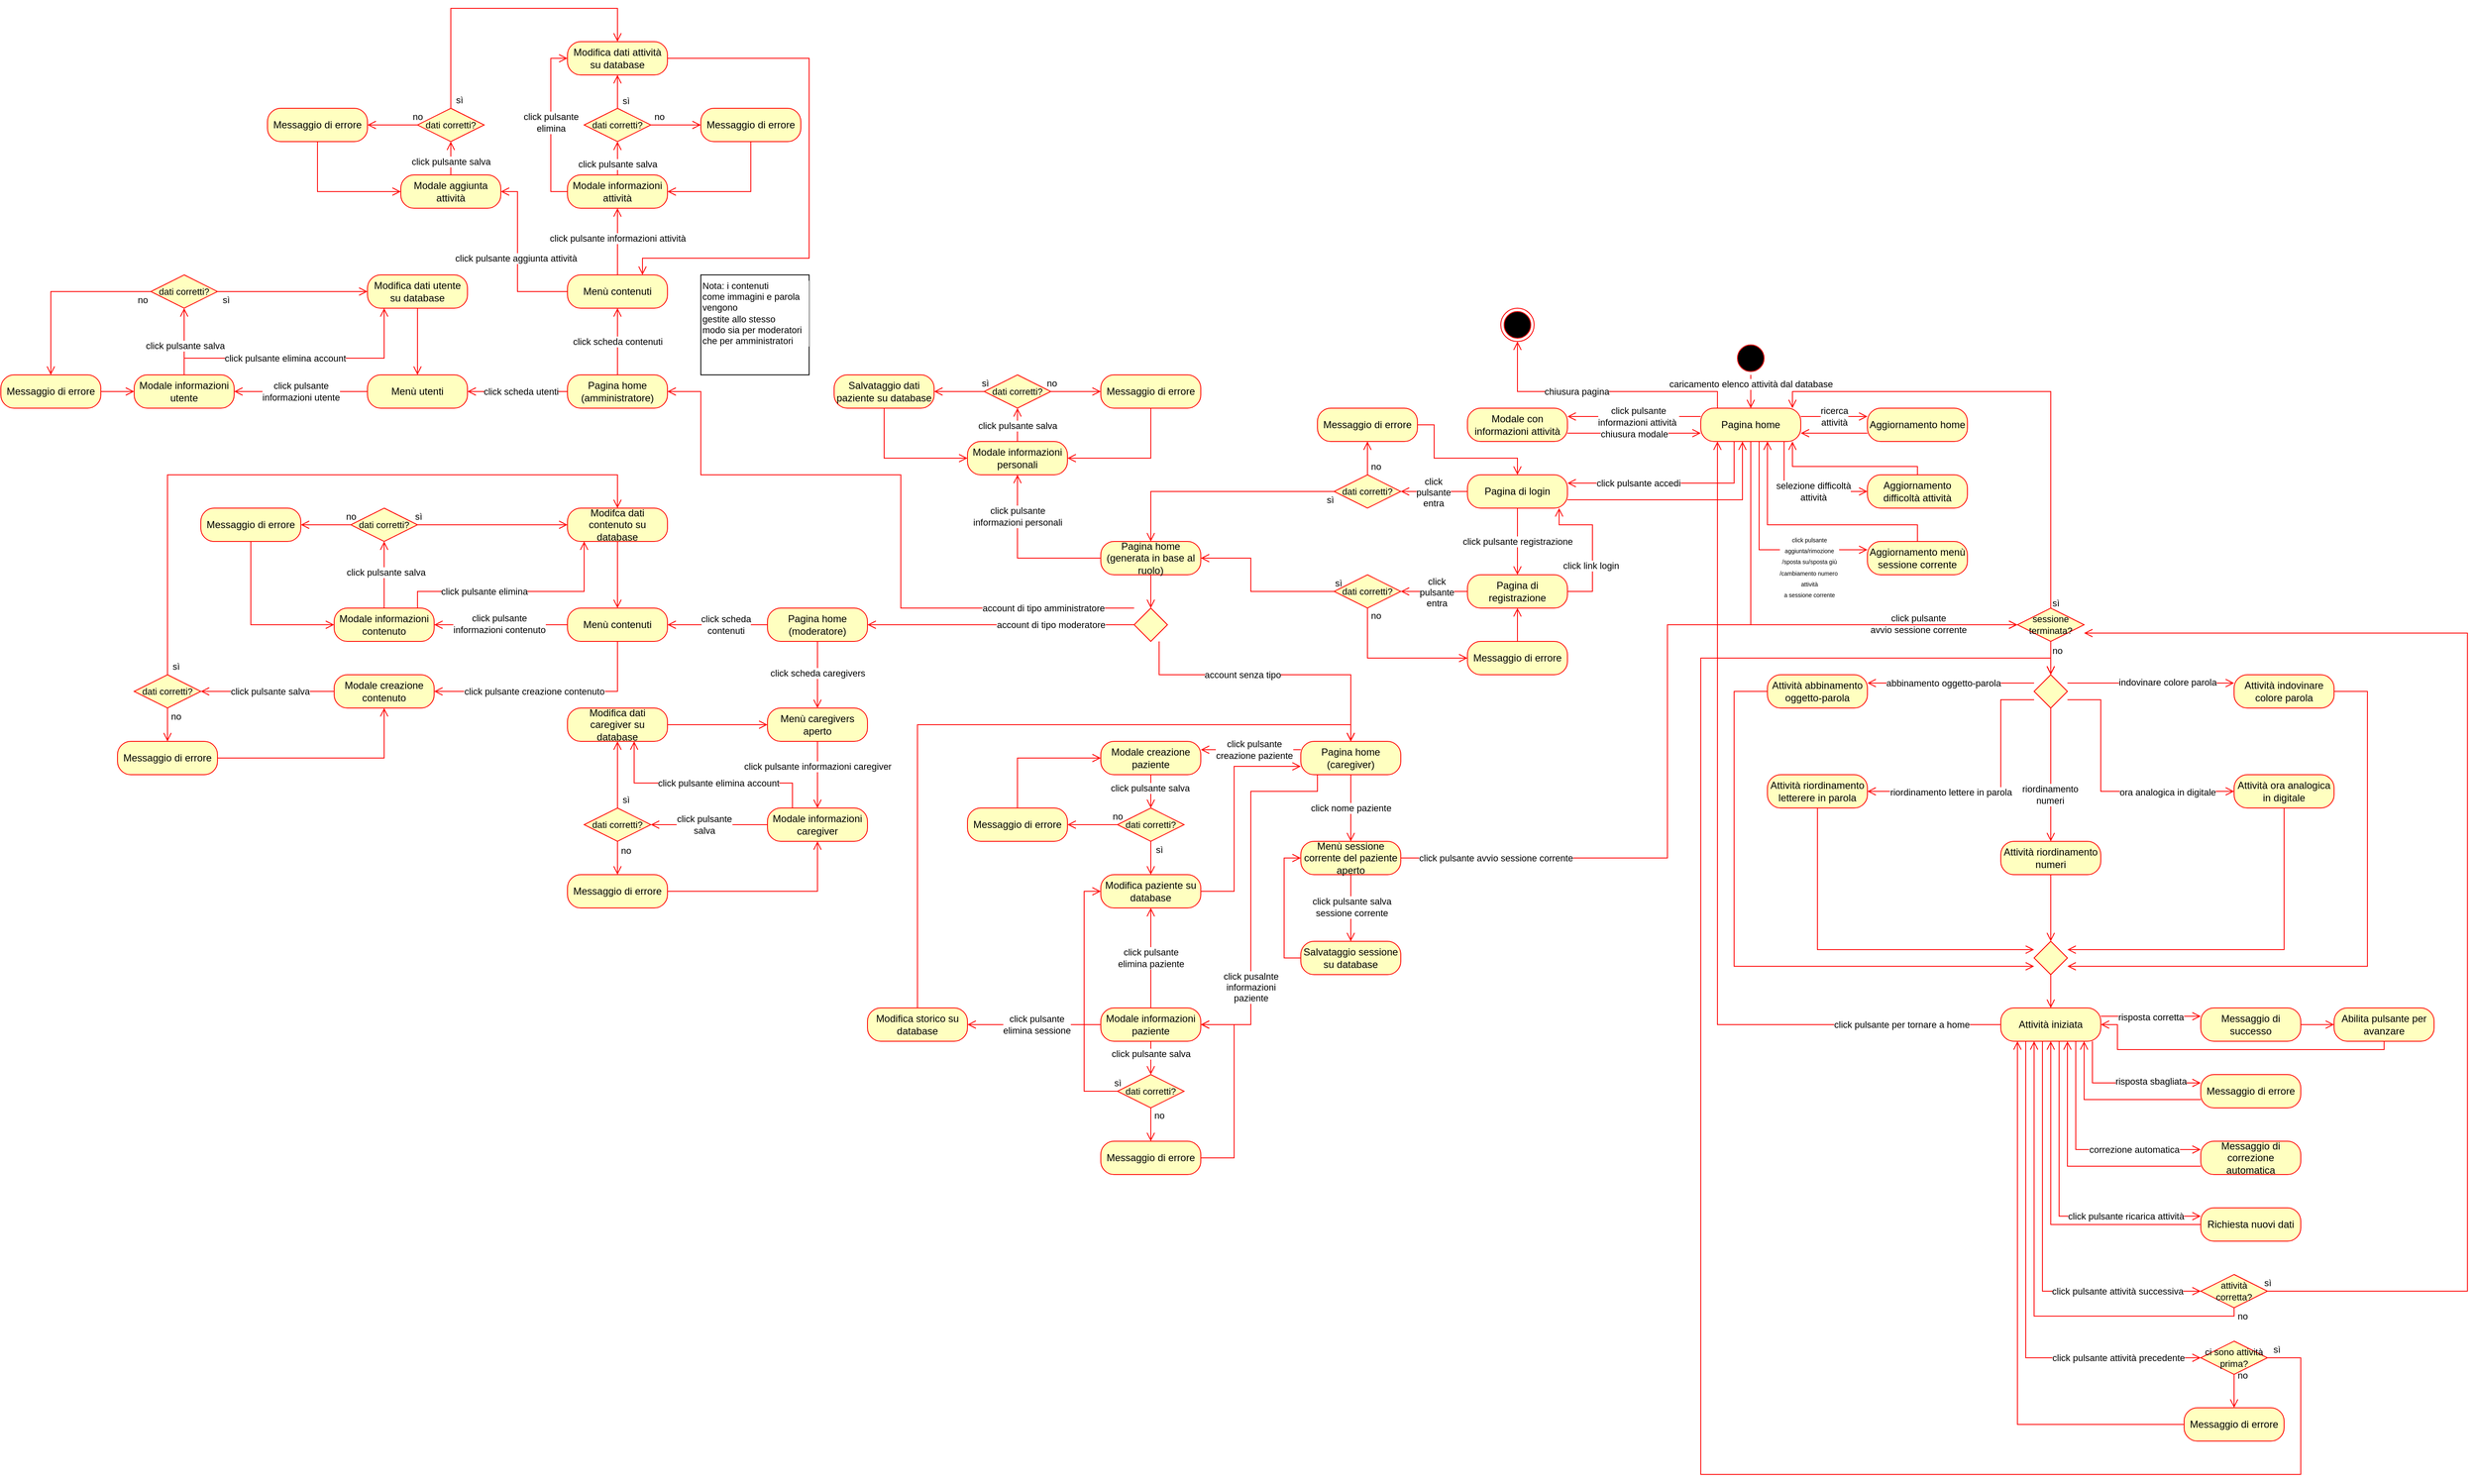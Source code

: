 <mxfile version="26.2.2">
  <diagram id="qhnU7_RrJBSlbpLxCtJw" name="Pagina-1">
    <mxGraphModel dx="3061" dy="1517" grid="1" gridSize="10" guides="1" tooltips="1" connect="1" arrows="1" fold="1" page="1" pageScale="1" pageWidth="827" pageHeight="1169" math="0" shadow="0">
      <root>
        <mxCell id="0" />
        <mxCell id="1" parent="0" />
        <mxCell id="2" value="" style="ellipse;html=1;shape=startState;fillColor=#000000;strokeColor=#ff0000;" parent="1" vertex="1">
          <mxGeometry x="280" y="80" width="40" height="40" as="geometry" />
        </mxCell>
        <mxCell id="3" value="caricamento elenco attività dal database" style="edgeStyle=orthogonalEdgeStyle;html=1;verticalAlign=bottom;endArrow=open;endSize=8;strokeColor=#ff0000;" parent="1" source="2" target="EMkz9ZD_olAwV-kCpmqe-3" edge="1">
          <mxGeometry relative="1" as="geometry">
            <mxPoint x="300" y="160" as="targetPoint" />
            <mxPoint as="offset" />
          </mxGeometry>
        </mxCell>
        <mxCell id="EMkz9ZD_olAwV-kCpmqe-10" style="edgeStyle=orthogonalEdgeStyle;shape=connector;rounded=0;orthogonalLoop=1;jettySize=auto;html=1;strokeColor=#ff0000;align=center;verticalAlign=bottom;fontFamily=Helvetica;fontSize=11;fontColor=default;labelBackgroundColor=default;endArrow=open;endSize=8;" parent="1" source="EMkz9ZD_olAwV-kCpmqe-3" target="EMkz9ZD_olAwV-kCpmqe-9" edge="1">
          <mxGeometry relative="1" as="geometry">
            <Array as="points">
              <mxPoint x="220" y="170" />
              <mxPoint x="220" y="170" />
            </Array>
          </mxGeometry>
        </mxCell>
        <mxCell id="EMkz9ZD_olAwV-kCpmqe-11" value="click pulsante&lt;div&gt;informazioni attività&amp;nbsp;&lt;/div&gt;" style="edgeLabel;html=1;align=center;verticalAlign=middle;resizable=0;points=[];fontFamily=Helvetica;fontSize=11;fontColor=default;labelBackgroundColor=default;" parent="EMkz9ZD_olAwV-kCpmqe-10" vertex="1" connectable="0">
          <mxGeometry x="-0.06" y="1" relative="1" as="geometry">
            <mxPoint y="-1" as="offset" />
          </mxGeometry>
        </mxCell>
        <mxCell id="EMkz9ZD_olAwV-kCpmqe-19" style="edgeStyle=orthogonalEdgeStyle;shape=connector;rounded=0;orthogonalLoop=1;jettySize=auto;html=1;strokeColor=#ff0000;align=center;verticalAlign=bottom;fontFamily=Helvetica;fontSize=11;fontColor=default;labelBackgroundColor=default;endArrow=open;endSize=8;" parent="1" source="EMkz9ZD_olAwV-kCpmqe-3" target="EMkz9ZD_olAwV-kCpmqe-18" edge="1">
          <mxGeometry relative="1" as="geometry">
            <Array as="points">
              <mxPoint x="340" y="260" />
            </Array>
          </mxGeometry>
        </mxCell>
        <mxCell id="EMkz9ZD_olAwV-kCpmqe-20" value="selezione difficoltà&lt;div&gt;attività&lt;/div&gt;" style="edgeLabel;html=1;align=center;verticalAlign=middle;resizable=0;points=[];fontFamily=Helvetica;fontSize=11;fontColor=default;labelBackgroundColor=default;" parent="EMkz9ZD_olAwV-kCpmqe-19" vertex="1" connectable="0">
          <mxGeometry x="-0.07" relative="1" as="geometry">
            <mxPoint x="20" as="offset" />
          </mxGeometry>
        </mxCell>
        <mxCell id="EMkz9ZD_olAwV-kCpmqe-23" style="edgeStyle=orthogonalEdgeStyle;shape=connector;rounded=0;orthogonalLoop=1;jettySize=auto;html=1;strokeColor=#ff0000;align=center;verticalAlign=bottom;fontFamily=Helvetica;fontSize=11;fontColor=default;labelBackgroundColor=default;endArrow=open;endSize=8;" parent="1" source="EMkz9ZD_olAwV-kCpmqe-3" target="EMkz9ZD_olAwV-kCpmqe-22" edge="1">
          <mxGeometry relative="1" as="geometry">
            <Array as="points">
              <mxPoint x="310" y="330" />
            </Array>
          </mxGeometry>
        </mxCell>
        <mxCell id="EMkz9ZD_olAwV-kCpmqe-24" value="&lt;font style=&quot;font-size: 7px;&quot;&gt;click pulsante&lt;/font&gt;&lt;div&gt;&lt;span style=&quot;background-color: light-dark(#ffffff, var(--ge-dark-color, #121212)); color: light-dark(rgb(0, 0, 0), rgb(255, 255, 255));&quot;&gt;&lt;font style=&quot;font-size: 7px;&quot;&gt;aggiunta/rimozione&lt;/font&gt;&lt;/span&gt;&lt;div&gt;&lt;div&gt;&lt;font style=&quot;font-size: 7px;&quot;&gt;/sposta su/sposta giù&lt;/font&gt;&lt;/div&gt;&lt;div&gt;&lt;font style=&quot;font-size: 7px;&quot;&gt;/cambiamento numero&lt;span style=&quot;background-color: light-dark(#ffffff, var(--ge-dark-color, #121212)); color: light-dark(rgb(0, 0, 0), rgb(255, 255, 255));&quot;&gt;&amp;nbsp;&lt;/span&gt;&lt;/font&gt;&lt;div&gt;&lt;span style=&quot;color: light-dark(rgb(0, 0, 0), rgb(255, 255, 255)); background-color: light-dark(#ffffff, var(--ge-dark-color, #121212));&quot;&gt;&lt;font style=&quot;font-size: 7px;&quot;&gt;attività&lt;/font&gt;&lt;/span&gt;&lt;div&gt;&lt;span style=&quot;background-color: light-dark(#ffffff, var(--ge-dark-color, #121212)); color: light-dark(rgb(0, 0, 0), rgb(255, 255, 255));&quot;&gt;&lt;font style=&quot;font-size: 7px;&quot;&gt;a sessione corrente&lt;/font&gt;&lt;/span&gt;&lt;/div&gt;&lt;/div&gt;&lt;/div&gt;&lt;/div&gt;&lt;/div&gt;" style="edgeLabel;html=1;align=center;verticalAlign=middle;resizable=0;points=[];fontFamily=Helvetica;fontSize=11;fontColor=default;labelBackgroundColor=default;" parent="EMkz9ZD_olAwV-kCpmqe-23" vertex="1" connectable="0">
          <mxGeometry x="-0.025" y="2" relative="1" as="geometry">
            <mxPoint x="58" y="23" as="offset" />
          </mxGeometry>
        </mxCell>
        <mxCell id="EMkz9ZD_olAwV-kCpmqe-27" style="edgeStyle=orthogonalEdgeStyle;shape=connector;rounded=0;orthogonalLoop=1;jettySize=auto;html=1;strokeColor=#ff0000;align=center;verticalAlign=bottom;fontFamily=Helvetica;fontSize=11;fontColor=default;labelBackgroundColor=default;endArrow=open;endSize=8;" parent="1" source="EMkz9ZD_olAwV-kCpmqe-3" target="EMkz9ZD_olAwV-kCpmqe-12" edge="1">
          <mxGeometry relative="1" as="geometry">
            <mxPoint x="440" y="420.04" as="targetPoint" />
            <Array as="points">
              <mxPoint x="300" y="420" />
            </Array>
          </mxGeometry>
        </mxCell>
        <mxCell id="EMkz9ZD_olAwV-kCpmqe-29" value="click pulsante&lt;div&gt;avvio sessione corrente&lt;/div&gt;" style="edgeLabel;html=1;align=center;verticalAlign=middle;resizable=0;points=[];fontFamily=Helvetica;fontSize=11;fontColor=default;labelBackgroundColor=default;" parent="EMkz9ZD_olAwV-kCpmqe-27" vertex="1" connectable="0">
          <mxGeometry x="0.557" y="1" relative="1" as="geometry">
            <mxPoint as="offset" />
          </mxGeometry>
        </mxCell>
        <mxCell id="uPca6_hkNi8KQkEVctPk-51" style="edgeStyle=orthogonalEdgeStyle;shape=connector;rounded=0;orthogonalLoop=1;jettySize=auto;html=1;strokeColor=#ff0000;align=center;verticalAlign=bottom;fontFamily=Helvetica;fontSize=11;fontColor=default;labelBackgroundColor=default;endArrow=open;endSize=8;" parent="1" source="EMkz9ZD_olAwV-kCpmqe-3" target="EMkz9ZD_olAwV-kCpmqe-15" edge="1">
          <mxGeometry relative="1" as="geometry">
            <Array as="points">
              <mxPoint x="260" y="140" />
              <mxPoint x="20" y="140" />
            </Array>
          </mxGeometry>
        </mxCell>
        <mxCell id="uPca6_hkNi8KQkEVctPk-53" value="chiusura pagina" style="edgeLabel;html=1;align=center;verticalAlign=middle;resizable=0;points=[];fontFamily=Helvetica;fontSize=11;fontColor=default;labelBackgroundColor=default;" parent="uPca6_hkNi8KQkEVctPk-51" vertex="1" connectable="0">
          <mxGeometry x="0.252" y="-3" relative="1" as="geometry">
            <mxPoint x="11" y="3" as="offset" />
          </mxGeometry>
        </mxCell>
        <mxCell id="bfqGad9JpeUjFCuBbrzR-9" style="edgeStyle=orthogonalEdgeStyle;rounded=0;orthogonalLoop=1;jettySize=auto;html=1;strokeColor=#ff0000;align=center;verticalAlign=bottom;fontFamily=Helvetica;fontSize=11;fontColor=default;labelBackgroundColor=default;endArrow=open;endSize=8;" edge="1" parent="1" source="EMkz9ZD_olAwV-kCpmqe-3" target="9">
          <mxGeometry relative="1" as="geometry">
            <Array as="points">
              <mxPoint x="280" y="250" />
            </Array>
          </mxGeometry>
        </mxCell>
        <mxCell id="bfqGad9JpeUjFCuBbrzR-10" value="click pulsante accedi" style="edgeLabel;html=1;align=center;verticalAlign=middle;resizable=0;points=[];" vertex="1" connectable="0" parent="bfqGad9JpeUjFCuBbrzR-9">
          <mxGeometry x="0.421" y="2" relative="1" as="geometry">
            <mxPoint x="12" y="-2" as="offset" />
          </mxGeometry>
        </mxCell>
        <mxCell id="EMkz9ZD_olAwV-kCpmqe-3" value="Pagina home" style="rounded=1;whiteSpace=wrap;html=1;arcSize=40;fontColor=#000000;fillColor=#ffffc0;strokeColor=#ff0000;" parent="1" vertex="1">
          <mxGeometry x="240" y="160" width="120" height="40" as="geometry" />
        </mxCell>
        <mxCell id="EMkz9ZD_olAwV-kCpmqe-4" value="" style="edgeStyle=orthogonalEdgeStyle;html=1;verticalAlign=bottom;endArrow=open;endSize=8;strokeColor=#ff0000;rounded=0;" parent="1" edge="1">
          <mxGeometry relative="1" as="geometry">
            <mxPoint x="440" y="170" as="targetPoint" />
            <mxPoint x="360" y="170" as="sourcePoint" />
          </mxGeometry>
        </mxCell>
        <mxCell id="EMkz9ZD_olAwV-kCpmqe-7" value="ricerca&lt;div&gt;&lt;span style=&quot;background-color: light-dark(#ffffff, var(--ge-dark-color, #121212)); color: light-dark(rgb(0, 0, 0), rgb(255, 255, 255));&quot;&gt;attività&lt;/span&gt;&lt;/div&gt;" style="edgeLabel;html=1;align=center;verticalAlign=middle;resizable=0;points=[];" parent="EMkz9ZD_olAwV-kCpmqe-4" vertex="1" connectable="0">
          <mxGeometry x="-0.433" relative="1" as="geometry">
            <mxPoint x="17" as="offset" />
          </mxGeometry>
        </mxCell>
        <mxCell id="EMkz9ZD_olAwV-kCpmqe-8" style="edgeStyle=orthogonalEdgeStyle;shape=connector;rounded=0;orthogonalLoop=1;jettySize=auto;html=1;strokeColor=#ff0000;align=center;verticalAlign=bottom;fontFamily=Helvetica;fontSize=11;fontColor=default;labelBackgroundColor=default;endArrow=open;endSize=8;" parent="1" edge="1">
          <mxGeometry relative="1" as="geometry">
            <mxPoint x="440" y="190" as="sourcePoint" />
            <mxPoint x="360" y="190" as="targetPoint" />
          </mxGeometry>
        </mxCell>
        <mxCell id="EMkz9ZD_olAwV-kCpmqe-5" value="Aggiornamento home" style="rounded=1;whiteSpace=wrap;html=1;arcSize=40;fontColor=#000000;fillColor=#ffffc0;strokeColor=#ff0000;" parent="1" vertex="1">
          <mxGeometry x="440" y="160" width="120" height="40" as="geometry" />
        </mxCell>
        <mxCell id="EMkz9ZD_olAwV-kCpmqe-16" style="edgeStyle=orthogonalEdgeStyle;shape=connector;rounded=0;orthogonalLoop=1;jettySize=auto;html=1;strokeColor=#ff0000;align=center;verticalAlign=bottom;fontFamily=Helvetica;fontSize=11;fontColor=default;labelBackgroundColor=default;endArrow=open;endSize=8;" parent="1" edge="1">
          <mxGeometry relative="1" as="geometry">
            <mxPoint x="80" y="190" as="sourcePoint" />
            <mxPoint x="240" y="190" as="targetPoint" />
          </mxGeometry>
        </mxCell>
        <mxCell id="EMkz9ZD_olAwV-kCpmqe-17" value="chiusura modale" style="edgeLabel;html=1;align=center;verticalAlign=middle;resizable=0;points=[];fontFamily=Helvetica;fontSize=11;fontColor=default;labelBackgroundColor=default;" parent="EMkz9ZD_olAwV-kCpmqe-16" vertex="1" connectable="0">
          <mxGeometry x="-0.114" y="-1" relative="1" as="geometry">
            <mxPoint x="9" as="offset" />
          </mxGeometry>
        </mxCell>
        <mxCell id="EMkz9ZD_olAwV-kCpmqe-9" value="Modale con informazioni attività" style="rounded=1;whiteSpace=wrap;html=1;arcSize=40;fontColor=#000000;fillColor=#ffffc0;strokeColor=#ff0000;" parent="1" vertex="1">
          <mxGeometry x="-40" y="160" width="120" height="40" as="geometry" />
        </mxCell>
        <mxCell id="EMkz9ZD_olAwV-kCpmqe-12" value="sessione terminata?" style="rhombus;whiteSpace=wrap;html=1;fontColor=#000000;fillColor=#ffffc0;strokeColor=#ff0000;fontFamily=Helvetica;fontSize=11;labelBackgroundColor=none;" parent="1" vertex="1">
          <mxGeometry x="620" y="400" width="80" height="40" as="geometry" />
        </mxCell>
        <mxCell id="EMkz9ZD_olAwV-kCpmqe-13" value="no" style="edgeStyle=orthogonalEdgeStyle;html=1;align=left;verticalAlign=bottom;endArrow=open;endSize=8;strokeColor=#ff0000;rounded=0;fontFamily=Helvetica;fontSize=11;fontColor=default;labelBackgroundColor=default;" parent="1" source="EMkz9ZD_olAwV-kCpmqe-12" target="EMkz9ZD_olAwV-kCpmqe-36" edge="1">
          <mxGeometry relative="1" as="geometry">
            <mxPoint x="660" y="480" as="targetPoint" />
            <Array as="points" />
            <mxPoint as="offset" />
          </mxGeometry>
        </mxCell>
        <mxCell id="EMkz9ZD_olAwV-kCpmqe-14" value="sì" style="edgeStyle=orthogonalEdgeStyle;html=1;align=left;verticalAlign=top;endArrow=open;endSize=8;strokeColor=#ff0000;rounded=0;fontFamily=Helvetica;fontSize=11;fontColor=default;labelBackgroundColor=default;" parent="1" source="EMkz9ZD_olAwV-kCpmqe-12" target="EMkz9ZD_olAwV-kCpmqe-3" edge="1">
          <mxGeometry x="-0.934" relative="1" as="geometry">
            <mxPoint x="640" y="500" as="targetPoint" />
            <Array as="points">
              <mxPoint x="660" y="140" />
              <mxPoint x="350" y="140" />
            </Array>
            <mxPoint as="offset" />
          </mxGeometry>
        </mxCell>
        <mxCell id="EMkz9ZD_olAwV-kCpmqe-15" value="" style="ellipse;html=1;shape=endState;fillColor=#000000;strokeColor=#ff0000;fontFamily=Helvetica;fontSize=11;fontColor=default;labelBackgroundColor=default;" parent="1" vertex="1">
          <mxGeometry y="40" width="40" height="40" as="geometry" />
        </mxCell>
        <mxCell id="EMkz9ZD_olAwV-kCpmqe-21" style="edgeStyle=orthogonalEdgeStyle;shape=connector;rounded=0;orthogonalLoop=1;jettySize=auto;html=1;strokeColor=#ff0000;align=center;verticalAlign=bottom;fontFamily=Helvetica;fontSize=11;fontColor=default;labelBackgroundColor=default;endArrow=open;endSize=8;" parent="1" source="EMkz9ZD_olAwV-kCpmqe-18" target="EMkz9ZD_olAwV-kCpmqe-3" edge="1">
          <mxGeometry relative="1" as="geometry">
            <Array as="points">
              <mxPoint x="500" y="230" />
              <mxPoint x="350" y="230" />
            </Array>
          </mxGeometry>
        </mxCell>
        <mxCell id="EMkz9ZD_olAwV-kCpmqe-18" value="Aggiornamento difficoltà attività" style="rounded=1;whiteSpace=wrap;html=1;arcSize=40;fontColor=#000000;fillColor=#ffffc0;strokeColor=#ff0000;" parent="1" vertex="1">
          <mxGeometry x="440" y="240" width="120" height="40" as="geometry" />
        </mxCell>
        <mxCell id="EMkz9ZD_olAwV-kCpmqe-25" style="edgeStyle=orthogonalEdgeStyle;shape=connector;rounded=0;orthogonalLoop=1;jettySize=auto;html=1;strokeColor=#ff0000;align=center;verticalAlign=bottom;fontFamily=Helvetica;fontSize=11;fontColor=default;labelBackgroundColor=default;endArrow=open;endSize=8;" parent="1" source="EMkz9ZD_olAwV-kCpmqe-22" target="EMkz9ZD_olAwV-kCpmqe-3" edge="1">
          <mxGeometry relative="1" as="geometry">
            <Array as="points">
              <mxPoint x="500" y="300" />
              <mxPoint x="320" y="300" />
            </Array>
          </mxGeometry>
        </mxCell>
        <mxCell id="EMkz9ZD_olAwV-kCpmqe-22" value="Aggiornamento menù sessione corrente" style="rounded=1;whiteSpace=wrap;html=1;arcSize=40;fontColor=#000000;fillColor=#ffffc0;strokeColor=#ff0000;" parent="1" vertex="1">
          <mxGeometry x="440" y="320" width="120" height="40" as="geometry" />
        </mxCell>
        <mxCell id="EMkz9ZD_olAwV-kCpmqe-41" style="edgeStyle=orthogonalEdgeStyle;shape=connector;rounded=0;orthogonalLoop=1;jettySize=auto;html=1;strokeColor=#ff0000;align=center;verticalAlign=bottom;fontFamily=Helvetica;fontSize=11;fontColor=default;labelBackgroundColor=default;endArrow=open;endSize=8;" parent="1" source="EMkz9ZD_olAwV-kCpmqe-36" target="EMkz9ZD_olAwV-kCpmqe-40" edge="1">
          <mxGeometry relative="1" as="geometry">
            <Array as="points">
              <mxPoint x="780" y="490" />
              <mxPoint x="780" y="490" />
            </Array>
          </mxGeometry>
        </mxCell>
        <mxCell id="EMkz9ZD_olAwV-kCpmqe-56" value="indovinare colore parola" style="edgeLabel;html=1;align=center;verticalAlign=middle;resizable=0;points=[];fontFamily=Helvetica;fontSize=11;fontColor=default;labelBackgroundColor=default;" parent="EMkz9ZD_olAwV-kCpmqe-41" vertex="1" connectable="0">
          <mxGeometry x="-0.553" y="1" relative="1" as="geometry">
            <mxPoint x="75" as="offset" />
          </mxGeometry>
        </mxCell>
        <mxCell id="EMkz9ZD_olAwV-kCpmqe-43" style="edgeStyle=orthogonalEdgeStyle;shape=connector;rounded=0;orthogonalLoop=1;jettySize=auto;html=1;strokeColor=#ff0000;align=center;verticalAlign=bottom;fontFamily=Helvetica;fontSize=11;fontColor=default;labelBackgroundColor=default;endArrow=open;endSize=8;" parent="1" source="EMkz9ZD_olAwV-kCpmqe-36" target="EMkz9ZD_olAwV-kCpmqe-42" edge="1">
          <mxGeometry relative="1" as="geometry">
            <Array as="points">
              <mxPoint x="720" y="510" />
              <mxPoint x="720" y="620" />
            </Array>
          </mxGeometry>
        </mxCell>
        <mxCell id="EMkz9ZD_olAwV-kCpmqe-53" value="ora analogica in digitale" style="edgeLabel;html=1;align=center;verticalAlign=middle;resizable=0;points=[];fontFamily=Helvetica;fontSize=11;fontColor=default;labelBackgroundColor=default;" parent="EMkz9ZD_olAwV-kCpmqe-43" vertex="1" connectable="0">
          <mxGeometry x="-0.043" y="1" relative="1" as="geometry">
            <mxPoint x="79" y="2" as="offset" />
          </mxGeometry>
        </mxCell>
        <mxCell id="EMkz9ZD_olAwV-kCpmqe-48" style="edgeStyle=orthogonalEdgeStyle;shape=connector;rounded=0;orthogonalLoop=1;jettySize=auto;html=1;strokeColor=#ff0000;align=center;verticalAlign=bottom;fontFamily=Helvetica;fontSize=11;fontColor=default;labelBackgroundColor=default;endArrow=open;endSize=8;" parent="1" source="EMkz9ZD_olAwV-kCpmqe-36" target="EMkz9ZD_olAwV-kCpmqe-46" edge="1">
          <mxGeometry relative="1" as="geometry">
            <Array as="points">
              <mxPoint x="540" y="490" />
              <mxPoint x="540" y="490" />
            </Array>
          </mxGeometry>
        </mxCell>
        <mxCell id="EMkz9ZD_olAwV-kCpmqe-55" value="abbinamento oggetto-parola" style="edgeLabel;html=1;align=center;verticalAlign=middle;resizable=0;points=[];fontFamily=Helvetica;fontSize=11;fontColor=default;labelBackgroundColor=default;" parent="EMkz9ZD_olAwV-kCpmqe-48" vertex="1" connectable="0">
          <mxGeometry x="0.396" relative="1" as="geometry">
            <mxPoint x="30" as="offset" />
          </mxGeometry>
        </mxCell>
        <mxCell id="EMkz9ZD_olAwV-kCpmqe-50" style="edgeStyle=orthogonalEdgeStyle;shape=connector;rounded=0;orthogonalLoop=1;jettySize=auto;html=1;strokeColor=#ff0000;align=center;verticalAlign=bottom;fontFamily=Helvetica;fontSize=11;fontColor=default;labelBackgroundColor=default;endArrow=open;endSize=8;" parent="1" source="EMkz9ZD_olAwV-kCpmqe-36" target="EMkz9ZD_olAwV-kCpmqe-49" edge="1">
          <mxGeometry relative="1" as="geometry">
            <Array as="points">
              <mxPoint x="600" y="510" />
              <mxPoint x="600" y="620" />
            </Array>
          </mxGeometry>
        </mxCell>
        <mxCell id="EMkz9ZD_olAwV-kCpmqe-54" value="riordinamento lettere in parola" style="edgeLabel;html=1;align=center;verticalAlign=middle;resizable=0;points=[];fontFamily=Helvetica;fontSize=11;fontColor=default;labelBackgroundColor=default;" parent="EMkz9ZD_olAwV-kCpmqe-50" vertex="1" connectable="0">
          <mxGeometry x="-0.069" y="-2" relative="1" as="geometry">
            <mxPoint x="-58" y="6" as="offset" />
          </mxGeometry>
        </mxCell>
        <mxCell id="EMkz9ZD_olAwV-kCpmqe-51" style="edgeStyle=orthogonalEdgeStyle;shape=connector;rounded=0;orthogonalLoop=1;jettySize=auto;html=1;strokeColor=#ff0000;align=center;verticalAlign=bottom;fontFamily=Helvetica;fontSize=11;fontColor=default;labelBackgroundColor=default;endArrow=open;endSize=8;" parent="1" source="EMkz9ZD_olAwV-kCpmqe-36" target="EMkz9ZD_olAwV-kCpmqe-52" edge="1">
          <mxGeometry relative="1" as="geometry">
            <mxPoint x="660" y="680" as="targetPoint" />
          </mxGeometry>
        </mxCell>
        <mxCell id="EMkz9ZD_olAwV-kCpmqe-57" value="riordinamento&lt;div&gt;numeri&lt;/div&gt;" style="edgeLabel;html=1;align=center;verticalAlign=middle;resizable=0;points=[];fontFamily=Helvetica;fontSize=11;fontColor=default;labelBackgroundColor=default;" parent="EMkz9ZD_olAwV-kCpmqe-51" vertex="1" connectable="0">
          <mxGeometry x="0.301" y="-1" relative="1" as="geometry">
            <mxPoint as="offset" />
          </mxGeometry>
        </mxCell>
        <mxCell id="EMkz9ZD_olAwV-kCpmqe-36" value="" style="shape=rhombus;html=1;verticalLabelPosition=bottom;verticalAlignment=top;fontFamily=Helvetica;fontSize=11;fontColor=#000000;labelBackgroundColor=none;strokeColor=#ff0000;align=center;verticalAlign=top;fillColor=#ffffc0;" parent="1" vertex="1">
          <mxGeometry x="640" y="480" width="40" height="40" as="geometry" />
        </mxCell>
        <mxCell id="EMkz9ZD_olAwV-kCpmqe-79" style="edgeStyle=orthogonalEdgeStyle;shape=connector;rounded=0;orthogonalLoop=1;jettySize=auto;html=1;strokeColor=#ff0000;align=center;verticalAlign=bottom;fontFamily=Helvetica;fontSize=11;fontColor=default;labelBackgroundColor=default;endArrow=open;endSize=8;" parent="1" source="EMkz9ZD_olAwV-kCpmqe-40" target="EMkz9ZD_olAwV-kCpmqe-71" edge="1">
          <mxGeometry relative="1" as="geometry">
            <Array as="points">
              <mxPoint x="1040" y="500" />
              <mxPoint x="1040" y="830" />
            </Array>
          </mxGeometry>
        </mxCell>
        <mxCell id="EMkz9ZD_olAwV-kCpmqe-40" value="Attività indovinare colore parola" style="rounded=1;whiteSpace=wrap;html=1;arcSize=40;fontColor=#000000;fillColor=#ffffc0;strokeColor=#ff0000;" parent="1" vertex="1">
          <mxGeometry x="880" y="480" width="120" height="40" as="geometry" />
        </mxCell>
        <mxCell id="EMkz9ZD_olAwV-kCpmqe-78" style="edgeStyle=orthogonalEdgeStyle;shape=connector;rounded=0;orthogonalLoop=1;jettySize=auto;html=1;strokeColor=#ff0000;align=center;verticalAlign=bottom;fontFamily=Helvetica;fontSize=11;fontColor=default;labelBackgroundColor=default;endArrow=open;endSize=8;" parent="1" source="EMkz9ZD_olAwV-kCpmqe-42" target="EMkz9ZD_olAwV-kCpmqe-71" edge="1">
          <mxGeometry relative="1" as="geometry">
            <Array as="points">
              <mxPoint x="940" y="810" />
            </Array>
          </mxGeometry>
        </mxCell>
        <mxCell id="EMkz9ZD_olAwV-kCpmqe-42" value="Attività ora analogica in digitale" style="rounded=1;whiteSpace=wrap;html=1;arcSize=40;fontColor=#000000;fillColor=#ffffc0;strokeColor=#ff0000;" parent="1" vertex="1">
          <mxGeometry x="880" y="600" width="120" height="40" as="geometry" />
        </mxCell>
        <mxCell id="EMkz9ZD_olAwV-kCpmqe-75" style="edgeStyle=orthogonalEdgeStyle;shape=connector;rounded=0;orthogonalLoop=1;jettySize=auto;html=1;strokeColor=#ff0000;align=center;verticalAlign=bottom;fontFamily=Helvetica;fontSize=11;fontColor=default;labelBackgroundColor=default;endArrow=open;endSize=8;" parent="1" source="EMkz9ZD_olAwV-kCpmqe-46" target="EMkz9ZD_olAwV-kCpmqe-71" edge="1">
          <mxGeometry relative="1" as="geometry">
            <Array as="points">
              <mxPoint x="280" y="500" />
              <mxPoint x="280" y="830" />
            </Array>
          </mxGeometry>
        </mxCell>
        <mxCell id="EMkz9ZD_olAwV-kCpmqe-46" value="Attività abbinamento oggetto-parola" style="rounded=1;whiteSpace=wrap;html=1;arcSize=40;fontColor=#000000;fillColor=#ffffc0;strokeColor=#ff0000;" parent="1" vertex="1">
          <mxGeometry x="320" y="480" width="120" height="40" as="geometry" />
        </mxCell>
        <mxCell id="EMkz9ZD_olAwV-kCpmqe-76" style="edgeStyle=orthogonalEdgeStyle;shape=connector;rounded=0;orthogonalLoop=1;jettySize=auto;html=1;strokeColor=#ff0000;align=center;verticalAlign=bottom;fontFamily=Helvetica;fontSize=11;fontColor=default;labelBackgroundColor=default;endArrow=open;endSize=8;" parent="1" source="EMkz9ZD_olAwV-kCpmqe-49" target="EMkz9ZD_olAwV-kCpmqe-71" edge="1">
          <mxGeometry relative="1" as="geometry">
            <Array as="points">
              <mxPoint x="380" y="810" />
            </Array>
          </mxGeometry>
        </mxCell>
        <mxCell id="EMkz9ZD_olAwV-kCpmqe-49" value="Attività riordinamento letterere in parola" style="rounded=1;whiteSpace=wrap;html=1;arcSize=40;fontColor=#000000;fillColor=#ffffc0;strokeColor=#ff0000;" parent="1" vertex="1">
          <mxGeometry x="320" y="600" width="120" height="40" as="geometry" />
        </mxCell>
        <mxCell id="EMkz9ZD_olAwV-kCpmqe-77" style="edgeStyle=orthogonalEdgeStyle;shape=connector;rounded=0;orthogonalLoop=1;jettySize=auto;html=1;strokeColor=#ff0000;align=center;verticalAlign=bottom;fontFamily=Helvetica;fontSize=11;fontColor=default;labelBackgroundColor=default;endArrow=open;endSize=8;" parent="1" source="EMkz9ZD_olAwV-kCpmqe-52" target="EMkz9ZD_olAwV-kCpmqe-71" edge="1">
          <mxGeometry relative="1" as="geometry" />
        </mxCell>
        <mxCell id="EMkz9ZD_olAwV-kCpmqe-52" value="Attività riordinamento numeri" style="rounded=1;whiteSpace=wrap;html=1;arcSize=40;fontColor=#000000;fillColor=#ffffc0;strokeColor=#ff0000;" parent="1" vertex="1">
          <mxGeometry x="600" y="680" width="120" height="40" as="geometry" />
        </mxCell>
        <mxCell id="5" style="edgeStyle=none;html=1;rounded=0;strokeColor=#ff0000;align=center;verticalAlign=bottom;fontFamily=Helvetica;fontSize=11;fontColor=default;labelBackgroundColor=default;endArrow=open;endSize=8;" parent="1" source="EMkz9ZD_olAwV-kCpmqe-71" target="4" edge="1">
          <mxGeometry relative="1" as="geometry" />
        </mxCell>
        <mxCell id="EMkz9ZD_olAwV-kCpmqe-71" value="" style="shape=rhombus;html=1;verticalLabelPosition=top;verticalAlignment=bottom;fontFamily=Helvetica;fontSize=11;fontColor=#000000;labelBackgroundColor=none;strokeColor=#ff0000;align=center;verticalAlign=top;fillColor=#ffffc0;" parent="1" vertex="1">
          <mxGeometry x="640" y="800" width="40" height="40" as="geometry" />
        </mxCell>
        <mxCell id="8" value="risposta corretta" style="edgeStyle=none;shape=connector;rounded=0;html=1;strokeColor=#ff0000;align=center;verticalAlign=bottom;fontFamily=Helvetica;fontSize=11;fontColor=default;labelBackgroundColor=default;endArrow=open;endSize=8;" parent="1" edge="1">
          <mxGeometry y="-10" relative="1" as="geometry">
            <mxPoint x="720" y="890" as="sourcePoint" />
            <mxPoint x="840" y="890" as="targetPoint" />
            <mxPoint as="offset" />
          </mxGeometry>
        </mxCell>
        <mxCell id="uPca6_hkNi8KQkEVctPk-12" style="edgeStyle=orthogonalEdgeStyle;rounded=0;orthogonalLoop=1;jettySize=auto;html=1;strokeColor=#ff0000;align=center;verticalAlign=bottom;fontFamily=Helvetica;fontSize=11;fontColor=default;labelBackgroundColor=default;endArrow=open;endSize=8;" parent="1" source="4" target="7" edge="1">
          <mxGeometry relative="1" as="geometry">
            <Array as="points">
              <mxPoint x="710" y="970" />
            </Array>
          </mxGeometry>
        </mxCell>
        <mxCell id="uPca6_hkNi8KQkEVctPk-16" value="risposta sbagliata" style="edgeLabel;html=1;align=center;verticalAlign=middle;resizable=0;points=[];fontFamily=Helvetica;fontSize=11;fontColor=default;labelBackgroundColor=default;" parent="uPca6_hkNi8KQkEVctPk-12" vertex="1" connectable="0">
          <mxGeometry x="0.101" y="2" relative="1" as="geometry">
            <mxPoint x="21" as="offset" />
          </mxGeometry>
        </mxCell>
        <mxCell id="uPca6_hkNi8KQkEVctPk-18" style="edgeStyle=orthogonalEdgeStyle;shape=connector;rounded=0;orthogonalLoop=1;jettySize=auto;html=1;strokeColor=#ff0000;align=center;verticalAlign=bottom;fontFamily=Helvetica;fontSize=11;fontColor=default;labelBackgroundColor=default;endArrow=open;endSize=8;" parent="1" source="4" target="uPca6_hkNi8KQkEVctPk-17" edge="1">
          <mxGeometry relative="1" as="geometry">
            <Array as="points">
              <mxPoint x="690" y="1050" />
            </Array>
          </mxGeometry>
        </mxCell>
        <mxCell id="uPca6_hkNi8KQkEVctPk-20" value="correzione automatica" style="edgeLabel;html=1;align=center;verticalAlign=middle;resizable=0;points=[];fontFamily=Helvetica;fontSize=11;fontColor=default;labelBackgroundColor=default;" parent="uPca6_hkNi8KQkEVctPk-18" vertex="1" connectable="0">
          <mxGeometry x="0.29" relative="1" as="geometry">
            <mxPoint x="19" as="offset" />
          </mxGeometry>
        </mxCell>
        <mxCell id="uPca6_hkNi8KQkEVctPk-22" style="edgeStyle=orthogonalEdgeStyle;shape=connector;rounded=0;orthogonalLoop=1;jettySize=auto;html=1;strokeColor=#ff0000;align=center;verticalAlign=bottom;fontFamily=Helvetica;fontSize=11;fontColor=default;labelBackgroundColor=default;endArrow=open;endSize=8;" parent="1" source="4" target="uPca6_hkNi8KQkEVctPk-21" edge="1">
          <mxGeometry relative="1" as="geometry">
            <Array as="points">
              <mxPoint x="670" y="1130" />
            </Array>
          </mxGeometry>
        </mxCell>
        <mxCell id="uPca6_hkNi8KQkEVctPk-25" value="click pulsante ricarica attività" style="edgeLabel;html=1;align=center;verticalAlign=middle;resizable=0;points=[];fontFamily=Helvetica;fontSize=11;fontColor=default;labelBackgroundColor=default;" parent="uPca6_hkNi8KQkEVctPk-22" vertex="1" connectable="0">
          <mxGeometry x="0.438" y="-2" relative="1" as="geometry">
            <mxPoint x="17" y="-2" as="offset" />
          </mxGeometry>
        </mxCell>
        <mxCell id="uPca6_hkNi8KQkEVctPk-30" style="edgeStyle=orthogonalEdgeStyle;shape=connector;rounded=0;orthogonalLoop=1;jettySize=auto;html=1;strokeColor=#ff0000;align=center;verticalAlign=bottom;fontFamily=Helvetica;fontSize=11;fontColor=default;labelBackgroundColor=default;endArrow=open;endSize=8;" parent="1" source="4" target="uPca6_hkNi8KQkEVctPk-33" edge="1">
          <mxGeometry relative="1" as="geometry">
            <mxPoint x="650" y="930" as="sourcePoint" />
            <mxPoint x="860" y="1220" as="targetPoint" />
            <Array as="points">
              <mxPoint x="650" y="1220" />
            </Array>
          </mxGeometry>
        </mxCell>
        <mxCell id="uPca6_hkNi8KQkEVctPk-32" value="click pulsante attività successiva" style="edgeLabel;html=1;align=center;verticalAlign=middle;resizable=0;points=[];fontFamily=Helvetica;fontSize=11;fontColor=default;labelBackgroundColor=default;" parent="uPca6_hkNi8KQkEVctPk-30" vertex="1" connectable="0">
          <mxGeometry x="0.38" y="2" relative="1" as="geometry">
            <mxPoint x="52" y="2" as="offset" />
          </mxGeometry>
        </mxCell>
        <mxCell id="uPca6_hkNi8KQkEVctPk-41" style="edgeStyle=orthogonalEdgeStyle;shape=connector;rounded=0;orthogonalLoop=1;jettySize=auto;html=1;strokeColor=#ff0000;align=center;verticalAlign=bottom;fontFamily=Helvetica;fontSize=11;fontColor=default;labelBackgroundColor=default;endArrow=open;endSize=8;" parent="1" source="4" target="uPca6_hkNi8KQkEVctPk-40" edge="1">
          <mxGeometry relative="1" as="geometry">
            <Array as="points">
              <mxPoint x="630" y="1300" />
            </Array>
          </mxGeometry>
        </mxCell>
        <mxCell id="uPca6_hkNi8KQkEVctPk-42" value="click pulsante attività precedente" style="edgeLabel;html=1;align=center;verticalAlign=middle;resizable=0;points=[];fontFamily=Helvetica;fontSize=11;fontColor=default;labelBackgroundColor=default;" parent="uPca6_hkNi8KQkEVctPk-41" vertex="1" connectable="0">
          <mxGeometry x="0.52" y="1" relative="1" as="geometry">
            <mxPoint x="42" y="1" as="offset" />
          </mxGeometry>
        </mxCell>
        <mxCell id="uPca6_hkNi8KQkEVctPk-49" style="edgeStyle=orthogonalEdgeStyle;shape=connector;rounded=0;orthogonalLoop=1;jettySize=auto;html=1;strokeColor=#ff0000;align=center;verticalAlign=bottom;fontFamily=Helvetica;fontSize=11;fontColor=default;labelBackgroundColor=default;endArrow=open;endSize=8;" parent="1" source="4" target="EMkz9ZD_olAwV-kCpmqe-3" edge="1">
          <mxGeometry relative="1" as="geometry">
            <Array as="points">
              <mxPoint x="260" y="900" />
            </Array>
          </mxGeometry>
        </mxCell>
        <mxCell id="uPca6_hkNi8KQkEVctPk-50" value="click pulsante per tornare a home" style="edgeLabel;html=1;align=center;verticalAlign=middle;resizable=0;points=[];fontFamily=Helvetica;fontSize=11;fontColor=default;labelBackgroundColor=default;" parent="uPca6_hkNi8KQkEVctPk-49" vertex="1" connectable="0">
          <mxGeometry x="-0.82" y="-3" relative="1" as="geometry">
            <mxPoint x="-26" y="3" as="offset" />
          </mxGeometry>
        </mxCell>
        <mxCell id="4" value="Attività iniziata" style="rounded=1;whiteSpace=wrap;html=1;arcSize=40;fontColor=#000000;fillColor=#ffffc0;strokeColor=#ff0000;" parent="1" vertex="1">
          <mxGeometry x="600" y="880" width="120" height="40" as="geometry" />
        </mxCell>
        <mxCell id="uPca6_hkNi8KQkEVctPk-28" style="edgeStyle=orthogonalEdgeStyle;shape=connector;rounded=0;orthogonalLoop=1;jettySize=auto;html=1;strokeColor=#ff0000;align=center;verticalAlign=bottom;fontFamily=Helvetica;fontSize=11;fontColor=default;labelBackgroundColor=default;endArrow=open;endSize=8;" parent="1" source="6" target="uPca6_hkNi8KQkEVctPk-26" edge="1">
          <mxGeometry relative="1" as="geometry" />
        </mxCell>
        <mxCell id="6" value="Messaggio di successo&lt;span style=&quot;font-family: monospace; font-size: 0px; text-align: start; text-wrap-mode: nowrap;&quot;&gt;%3CmxGraphModel%3E%3Croot%3E%3CmxCell%20id%3D%220%22%2F%3E%3CmxCell%20id%3D%221%22%20parent%3D%220%22%2F%3E%3CmxCell%20id%3D%222%22%20value%3D%22Attivit%C3%A0%20iniziata%22%20style%3D%22rounded%3D1%3BwhiteSpace%3Dwrap%3Bhtml%3D1%3BarcSize%3D40%3BfontColor%3D%23000000%3BfillColor%3D%23ffffc0%3BstrokeColor%3D%23ff0000%3B%22%20vertex%3D%221%22%20parent%3D%221%22%3E%3CmxGeometry%20x%3D%22600%22%20y%3D%22880%22%20width%3D%22120%22%20height%3D%2240%22%20as%3D%22geometry%22%2F%3E%3C%2FmxCell%3E%3C%2Froot%3E%3C%2FmxGraphModel%3E&lt;/span&gt;" style="rounded=1;whiteSpace=wrap;html=1;arcSize=40;fontColor=#000000;fillColor=#ffffc0;strokeColor=#ff0000;" parent="1" vertex="1">
          <mxGeometry x="840" y="880" width="120" height="40" as="geometry" />
        </mxCell>
        <mxCell id="uPca6_hkNi8KQkEVctPk-13" style="edgeStyle=orthogonalEdgeStyle;shape=connector;rounded=0;orthogonalLoop=1;jettySize=auto;html=1;strokeColor=#ff0000;align=center;verticalAlign=bottom;fontFamily=Helvetica;fontSize=11;fontColor=default;labelBackgroundColor=default;endArrow=open;endSize=8;" parent="1" source="7" target="4" edge="1">
          <mxGeometry relative="1" as="geometry">
            <Array as="points">
              <mxPoint x="700" y="990" />
            </Array>
          </mxGeometry>
        </mxCell>
        <mxCell id="7" value="Messaggio di errore&lt;span style=&quot;font-family: monospace; font-size: 0px; text-align: start; text-wrap-mode: nowrap;&quot;&gt;%3CmxGraphModel%3E%3Croot%3E%3CmxCell%20id%3D%220%22%2F%3E%3CmxCell%20id%3D%221%22%20parent%3D%220%22%2F%3E%3CmxCell%20id%3D%222%22%20value%3D%22Attivit%C3%A0%20iniziata%22%20style%3D%22rounded%3D1%3BwhiteSpace%3Dwrap%3Bhtml%3D1%3BarcSize%3D40%3BfontColor%3D%23000000%3BfillColor%3D%23ffffc0%3BstrokeColor%3D%23ff0000%3B%22%20vertex%3D%221%22%20parent%3D%221%22%3E%3CmxGeometry%20x%3D%22600%22%20y%3D%22880%22%20width%3D%22120%22%20height%3D%2240%22%20as%3D%22geometry%22%2F%3E%3C%2FmxCell%3E%3C%2Froot%3E%3C%2FmxGraphModel%&lt;/span&gt;" style="rounded=1;whiteSpace=wrap;html=1;arcSize=40;fontColor=#000000;fillColor=#ffffc0;strokeColor=#ff0000;" parent="1" vertex="1">
          <mxGeometry x="840" y="960" width="120" height="40" as="geometry" />
        </mxCell>
        <mxCell id="uPca6_hkNi8KQkEVctPk-19" style="edgeStyle=orthogonalEdgeStyle;shape=connector;rounded=0;orthogonalLoop=1;jettySize=auto;html=1;strokeColor=#ff0000;align=center;verticalAlign=bottom;fontFamily=Helvetica;fontSize=11;fontColor=default;labelBackgroundColor=default;endArrow=open;endSize=8;" parent="1" source="uPca6_hkNi8KQkEVctPk-17" target="4" edge="1">
          <mxGeometry relative="1" as="geometry">
            <Array as="points">
              <mxPoint x="680" y="1070" />
            </Array>
          </mxGeometry>
        </mxCell>
        <mxCell id="uPca6_hkNi8KQkEVctPk-17" value="Messaggio di correzione automatica&lt;span style=&quot;font-family: monospace; font-size: 0px; text-align: start; text-wrap-mode: nowrap;&quot;&gt;%3CmxGraphModel%3E%3Croot%3E%3CmxCell%20id%3D%220%22%2F%3E%3CmxCell%20id%3D%221%22%20parent%3D%220%22%2F%3E%3CmxCell%20id%3D%222%22%20value%3D%22Attivit%C3%A0%20iniziata%22%20style%3D%22rounded%3D1%3BwhiteSpace%3Dwrap%3Bhtml%3D1%3BarcSize%3D40%3BfontColor%3D%23000000%3BfillColor%3D%23ffffc0%3BstrokeColor%3D%23ff0000%3B%22%20vertex%3D%221%22%20parent%3D%221%22%3E%3CmxGeometry%20x%3D%22600%22%20y%3D%22880%22%20width%3D%22120%22%20height%3D%2240%22%20as%3D%22geometry%22%2F%3E%3C%2FmxCell%3E%3C%2Froot%3E%3C%2FmxGraphModel%&lt;/span&gt;" style="rounded=1;whiteSpace=wrap;html=1;arcSize=40;fontColor=#000000;fillColor=#ffffc0;strokeColor=#ff0000;" parent="1" vertex="1">
          <mxGeometry x="840" y="1040" width="120" height="40" as="geometry" />
        </mxCell>
        <mxCell id="uPca6_hkNi8KQkEVctPk-23" style="edgeStyle=orthogonalEdgeStyle;shape=connector;rounded=0;orthogonalLoop=1;jettySize=auto;html=1;strokeColor=#ff0000;align=center;verticalAlign=bottom;fontFamily=Helvetica;fontSize=11;fontColor=default;labelBackgroundColor=default;endArrow=open;endSize=8;" parent="1" source="uPca6_hkNi8KQkEVctPk-21" target="4" edge="1">
          <mxGeometry relative="1" as="geometry">
            <Array as="points">
              <mxPoint x="660" y="1140" />
            </Array>
          </mxGeometry>
        </mxCell>
        <mxCell id="uPca6_hkNi8KQkEVctPk-21" value="Richiesta nuovi dati" style="rounded=1;whiteSpace=wrap;html=1;arcSize=40;fontColor=#000000;fillColor=#ffffc0;strokeColor=#ff0000;" parent="1" vertex="1">
          <mxGeometry x="840" y="1120" width="120" height="40" as="geometry" />
        </mxCell>
        <mxCell id="uPca6_hkNi8KQkEVctPk-27" style="edgeStyle=orthogonalEdgeStyle;shape=connector;rounded=0;orthogonalLoop=1;jettySize=auto;html=1;strokeColor=#ff0000;align=center;verticalAlign=bottom;fontFamily=Helvetica;fontSize=11;fontColor=default;labelBackgroundColor=default;endArrow=open;endSize=8;" parent="1" source="uPca6_hkNi8KQkEVctPk-26" target="4" edge="1">
          <mxGeometry relative="1" as="geometry">
            <Array as="points">
              <mxPoint x="1060" y="930" />
              <mxPoint x="740" y="930" />
              <mxPoint x="740" y="900" />
            </Array>
          </mxGeometry>
        </mxCell>
        <mxCell id="uPca6_hkNi8KQkEVctPk-26" value="Abilita pulsante per avanzare" style="rounded=1;whiteSpace=wrap;html=1;arcSize=40;fontColor=#000000;fillColor=#ffffc0;strokeColor=#ff0000;" parent="1" vertex="1">
          <mxGeometry x="1000" y="880" width="120" height="40" as="geometry" />
        </mxCell>
        <mxCell id="uPca6_hkNi8KQkEVctPk-34" style="edgeStyle=orthogonalEdgeStyle;shape=connector;rounded=0;orthogonalLoop=1;jettySize=auto;html=1;strokeColor=#ff0000;align=center;verticalAlign=bottom;fontFamily=Helvetica;fontSize=11;fontColor=default;labelBackgroundColor=default;endArrow=open;endSize=8;" parent="1" source="uPca6_hkNi8KQkEVctPk-33" target="4" edge="1">
          <mxGeometry relative="1" as="geometry">
            <Array as="points">
              <mxPoint x="880" y="1250" />
              <mxPoint x="640" y="1250" />
            </Array>
          </mxGeometry>
        </mxCell>
        <mxCell id="uPca6_hkNi8KQkEVctPk-36" value="no" style="edgeLabel;html=1;align=center;verticalAlign=middle;resizable=0;points=[];fontFamily=Helvetica;fontSize=11;fontColor=default;labelBackgroundColor=default;" parent="uPca6_hkNi8KQkEVctPk-34" vertex="1" connectable="0">
          <mxGeometry x="-0.871" relative="1" as="geometry">
            <mxPoint x="37" as="offset" />
          </mxGeometry>
        </mxCell>
        <mxCell id="uPca6_hkNi8KQkEVctPk-37" style="edgeStyle=orthogonalEdgeStyle;shape=connector;rounded=0;orthogonalLoop=1;jettySize=auto;html=1;strokeColor=#ff0000;align=center;verticalAlign=bottom;fontFamily=Helvetica;fontSize=11;fontColor=default;labelBackgroundColor=default;endArrow=open;endSize=8;" parent="1" edge="1">
          <mxGeometry relative="1" as="geometry">
            <mxPoint x="900" y="1220" as="sourcePoint" />
            <mxPoint x="700" y="430" as="targetPoint" />
            <Array as="points">
              <mxPoint x="1160" y="1220" />
              <mxPoint x="1160" y="430" />
            </Array>
          </mxGeometry>
        </mxCell>
        <mxCell id="uPca6_hkNi8KQkEVctPk-39" value="sì" style="edgeLabel;html=1;align=center;verticalAlign=middle;resizable=0;points=[];fontFamily=Helvetica;fontSize=11;fontColor=default;labelBackgroundColor=default;" parent="uPca6_hkNi8KQkEVctPk-37" vertex="1" connectable="0">
          <mxGeometry x="-0.971" y="1" relative="1" as="geometry">
            <mxPoint x="-2" y="-9" as="offset" />
          </mxGeometry>
        </mxCell>
        <mxCell id="uPca6_hkNi8KQkEVctPk-33" value="attività corretta?" style="rhombus;whiteSpace=wrap;html=1;fontColor=#000000;fillColor=#ffffc0;strokeColor=#ff0000;fontFamily=Helvetica;fontSize=11;labelBackgroundColor=none;" parent="1" vertex="1">
          <mxGeometry x="840" y="1200" width="80" height="40" as="geometry" />
        </mxCell>
        <mxCell id="uPca6_hkNi8KQkEVctPk-44" style="edgeStyle=orthogonalEdgeStyle;shape=connector;rounded=0;orthogonalLoop=1;jettySize=auto;html=1;strokeColor=#ff0000;align=center;verticalAlign=bottom;fontFamily=Helvetica;fontSize=11;fontColor=default;labelBackgroundColor=default;endArrow=open;endSize=8;" parent="1" source="uPca6_hkNi8KQkEVctPk-40" target="uPca6_hkNi8KQkEVctPk-43" edge="1">
          <mxGeometry relative="1" as="geometry" />
        </mxCell>
        <mxCell id="uPca6_hkNi8KQkEVctPk-45" value="no" style="edgeLabel;html=1;align=center;verticalAlign=middle;resizable=0;points=[];fontFamily=Helvetica;fontSize=11;fontColor=default;labelBackgroundColor=default;" parent="uPca6_hkNi8KQkEVctPk-44" vertex="1" connectable="0">
          <mxGeometry x="-0.51" y="-1" relative="1" as="geometry">
            <mxPoint x="11" y="-9" as="offset" />
          </mxGeometry>
        </mxCell>
        <mxCell id="uPca6_hkNi8KQkEVctPk-47" style="edgeStyle=orthogonalEdgeStyle;shape=connector;rounded=0;orthogonalLoop=1;jettySize=auto;html=1;strokeColor=#ff0000;align=center;verticalAlign=bottom;fontFamily=Helvetica;fontSize=11;fontColor=default;labelBackgroundColor=default;endArrow=open;endSize=8;" parent="1" source="uPca6_hkNi8KQkEVctPk-40" target="EMkz9ZD_olAwV-kCpmqe-36" edge="1">
          <mxGeometry relative="1" as="geometry">
            <Array as="points">
              <mxPoint x="960" y="1300" />
              <mxPoint x="960" y="1440" />
              <mxPoint x="240" y="1440" />
              <mxPoint x="240" y="460" />
              <mxPoint x="660" y="460" />
            </Array>
          </mxGeometry>
        </mxCell>
        <mxCell id="uPca6_hkNi8KQkEVctPk-48" value="sì" style="edgeLabel;html=1;align=center;verticalAlign=middle;resizable=0;points=[];fontFamily=Helvetica;fontSize=11;fontColor=default;labelBackgroundColor=default;" parent="uPca6_hkNi8KQkEVctPk-47" vertex="1" connectable="0">
          <mxGeometry x="-0.979" y="1" relative="1" as="geometry">
            <mxPoint x="-14" y="-9" as="offset" />
          </mxGeometry>
        </mxCell>
        <mxCell id="uPca6_hkNi8KQkEVctPk-40" value="ci sono attività prima?" style="rhombus;whiteSpace=wrap;html=1;fontColor=#000000;fillColor=#ffffc0;strokeColor=#ff0000;fontFamily=Helvetica;fontSize=11;labelBackgroundColor=none;" parent="1" vertex="1">
          <mxGeometry x="840" y="1280" width="80" height="40" as="geometry" />
        </mxCell>
        <mxCell id="uPca6_hkNi8KQkEVctPk-46" style="edgeStyle=orthogonalEdgeStyle;shape=connector;rounded=0;orthogonalLoop=1;jettySize=auto;html=1;strokeColor=#ff0000;align=center;verticalAlign=bottom;fontFamily=Helvetica;fontSize=11;fontColor=default;labelBackgroundColor=default;endArrow=open;endSize=8;" parent="1" source="uPca6_hkNi8KQkEVctPk-43" target="4" edge="1">
          <mxGeometry relative="1" as="geometry">
            <Array as="points">
              <mxPoint x="620" y="1380" />
            </Array>
          </mxGeometry>
        </mxCell>
        <mxCell id="uPca6_hkNi8KQkEVctPk-43" value="Messaggio di errore" style="rounded=1;whiteSpace=wrap;html=1;arcSize=40;fontColor=#000000;fillColor=#ffffc0;strokeColor=#ff0000;" parent="1" vertex="1">
          <mxGeometry x="820" y="1360" width="120" height="40" as="geometry" />
        </mxCell>
        <mxCell id="bfqGad9JpeUjFCuBbrzR-12" style="edgeStyle=orthogonalEdgeStyle;rounded=0;orthogonalLoop=1;jettySize=auto;html=1;strokeColor=#ff0000;align=center;verticalAlign=bottom;fontFamily=Helvetica;fontSize=11;fontColor=default;labelBackgroundColor=default;endArrow=open;endSize=8;" edge="1" parent="1" source="9" target="EMkz9ZD_olAwV-kCpmqe-3">
          <mxGeometry relative="1" as="geometry">
            <Array as="points">
              <mxPoint x="290" y="270" />
            </Array>
          </mxGeometry>
        </mxCell>
        <mxCell id="bfqGad9JpeUjFCuBbrzR-13" style="edgeStyle=orthogonalEdgeStyle;shape=connector;rounded=0;orthogonalLoop=1;jettySize=auto;html=1;strokeColor=#ff0000;align=center;verticalAlign=bottom;fontFamily=Helvetica;fontSize=11;fontColor=default;labelBackgroundColor=default;endArrow=open;endSize=8;" edge="1" parent="1" source="9" target="bfqGad9JpeUjFCuBbrzR-11">
          <mxGeometry relative="1" as="geometry" />
        </mxCell>
        <mxCell id="bfqGad9JpeUjFCuBbrzR-14" value="click pulsante registrazione" style="edgeLabel;html=1;align=center;verticalAlign=middle;resizable=0;points=[];fontFamily=Helvetica;fontSize=11;fontColor=default;labelBackgroundColor=default;" vertex="1" connectable="0" parent="bfqGad9JpeUjFCuBbrzR-13">
          <mxGeometry x="-0.097" relative="1" as="geometry">
            <mxPoint y="4" as="offset" />
          </mxGeometry>
        </mxCell>
        <mxCell id="bfqGad9JpeUjFCuBbrzR-27" style="edgeStyle=orthogonalEdgeStyle;shape=connector;rounded=0;orthogonalLoop=1;jettySize=auto;html=1;strokeColor=#ff0000;align=center;verticalAlign=bottom;fontFamily=Helvetica;fontSize=11;fontColor=default;labelBackgroundColor=default;endArrow=open;endSize=8;" edge="1" parent="1" source="9" target="bfqGad9JpeUjFCuBbrzR-26">
          <mxGeometry relative="1" as="geometry" />
        </mxCell>
        <mxCell id="bfqGad9JpeUjFCuBbrzR-28" value="click&lt;div&gt;pulsante&lt;/div&gt;&lt;div&gt;entra&lt;/div&gt;" style="edgeLabel;html=1;align=center;verticalAlign=middle;resizable=0;points=[];fontFamily=Helvetica;fontSize=11;fontColor=default;labelBackgroundColor=default;" vertex="1" connectable="0" parent="bfqGad9JpeUjFCuBbrzR-27">
          <mxGeometry x="0.035" y="1" relative="1" as="geometry">
            <mxPoint as="offset" />
          </mxGeometry>
        </mxCell>
        <mxCell id="9" value="Pagina di login" style="rounded=1;whiteSpace=wrap;html=1;arcSize=40;fontColor=#000000;fillColor=#ffffc0;strokeColor=#ff0000;" parent="1" vertex="1">
          <mxGeometry x="-40" y="240" width="120" height="40" as="geometry" />
        </mxCell>
        <mxCell id="bfqGad9JpeUjFCuBbrzR-16" style="edgeStyle=orthogonalEdgeStyle;shape=connector;rounded=0;orthogonalLoop=1;jettySize=auto;html=1;strokeColor=#ff0000;align=center;verticalAlign=bottom;fontFamily=Helvetica;fontSize=11;fontColor=default;labelBackgroundColor=default;endArrow=open;endSize=8;" edge="1" parent="1" source="bfqGad9JpeUjFCuBbrzR-11" target="9">
          <mxGeometry relative="1" as="geometry">
            <Array as="points">
              <mxPoint x="110" y="380" />
              <mxPoint x="110" y="300" />
              <mxPoint x="70" y="300" />
            </Array>
          </mxGeometry>
        </mxCell>
        <mxCell id="bfqGad9JpeUjFCuBbrzR-17" value="click link login" style="edgeLabel;html=1;align=center;verticalAlign=middle;resizable=0;points=[];fontFamily=Helvetica;fontSize=11;fontColor=default;labelBackgroundColor=default;" vertex="1" connectable="0" parent="bfqGad9JpeUjFCuBbrzR-16">
          <mxGeometry x="-0.285" y="2" relative="1" as="geometry">
            <mxPoint as="offset" />
          </mxGeometry>
        </mxCell>
        <mxCell id="bfqGad9JpeUjFCuBbrzR-21" style="edgeStyle=orthogonalEdgeStyle;shape=connector;rounded=0;orthogonalLoop=1;jettySize=auto;html=1;strokeColor=#ff0000;align=center;verticalAlign=bottom;fontFamily=Helvetica;fontSize=11;fontColor=default;labelBackgroundColor=default;endArrow=open;endSize=8;" edge="1" parent="1" source="bfqGad9JpeUjFCuBbrzR-11" target="bfqGad9JpeUjFCuBbrzR-18">
          <mxGeometry relative="1" as="geometry" />
        </mxCell>
        <mxCell id="bfqGad9JpeUjFCuBbrzR-29" value="click&lt;div&gt;pulsante&lt;/div&gt;&lt;div&gt;entra&lt;/div&gt;" style="edgeLabel;html=1;align=center;verticalAlign=middle;resizable=0;points=[];fontFamily=Helvetica;fontSize=11;fontColor=default;labelBackgroundColor=default;" vertex="1" connectable="0" parent="bfqGad9JpeUjFCuBbrzR-21">
          <mxGeometry x="-0.065" y="1" relative="1" as="geometry">
            <mxPoint as="offset" />
          </mxGeometry>
        </mxCell>
        <mxCell id="bfqGad9JpeUjFCuBbrzR-11" value="Pagina di registrazione" style="rounded=1;whiteSpace=wrap;html=1;arcSize=40;fontColor=#000000;fillColor=#ffffc0;strokeColor=#ff0000;" vertex="1" parent="1">
          <mxGeometry x="-40" y="360" width="120" height="40" as="geometry" />
        </mxCell>
        <mxCell id="bfqGad9JpeUjFCuBbrzR-23" style="edgeStyle=orthogonalEdgeStyle;shape=connector;rounded=0;orthogonalLoop=1;jettySize=auto;html=1;strokeColor=#ff0000;align=center;verticalAlign=bottom;fontFamily=Helvetica;fontSize=11;fontColor=default;labelBackgroundColor=default;endArrow=open;endSize=8;" edge="1" parent="1" source="bfqGad9JpeUjFCuBbrzR-18" target="bfqGad9JpeUjFCuBbrzR-20">
          <mxGeometry relative="1" as="geometry">
            <Array as="points">
              <mxPoint x="-160" y="460" />
            </Array>
          </mxGeometry>
        </mxCell>
        <mxCell id="bfqGad9JpeUjFCuBbrzR-24" value="no" style="edgeLabel;html=1;align=center;verticalAlign=middle;resizable=0;points=[];fontFamily=Helvetica;fontSize=11;fontColor=default;labelBackgroundColor=default;" vertex="1" connectable="0" parent="bfqGad9JpeUjFCuBbrzR-23">
          <mxGeometry x="-0.902" y="-1" relative="1" as="geometry">
            <mxPoint x="11" as="offset" />
          </mxGeometry>
        </mxCell>
        <mxCell id="bfqGad9JpeUjFCuBbrzR-30" style="edgeStyle=orthogonalEdgeStyle;shape=connector;rounded=0;orthogonalLoop=1;jettySize=auto;html=1;strokeColor=#ff0000;align=center;verticalAlign=bottom;fontFamily=Helvetica;fontSize=11;fontColor=default;labelBackgroundColor=default;endArrow=open;endSize=8;" edge="1" parent="1" source="bfqGad9JpeUjFCuBbrzR-18" target="bfqGad9JpeUjFCuBbrzR-87">
          <mxGeometry relative="1" as="geometry">
            <mxPoint x="-460" y="270" as="targetPoint" />
            <Array as="points">
              <mxPoint x="-300" y="380" />
              <mxPoint x="-300" y="340" />
            </Array>
          </mxGeometry>
        </mxCell>
        <mxCell id="bfqGad9JpeUjFCuBbrzR-32" value="sì" style="edgeLabel;html=1;align=center;verticalAlign=middle;resizable=0;points=[];fontFamily=Helvetica;fontSize=11;fontColor=default;labelBackgroundColor=default;" vertex="1" connectable="0" parent="bfqGad9JpeUjFCuBbrzR-30">
          <mxGeometry x="-0.777" relative="1" as="geometry">
            <mxPoint x="27" y="-10" as="offset" />
          </mxGeometry>
        </mxCell>
        <mxCell id="bfqGad9JpeUjFCuBbrzR-18" value="dati corretti?" style="rhombus;whiteSpace=wrap;html=1;fontColor=#000000;fillColor=#ffffc0;strokeColor=#ff0000;fontFamily=Helvetica;fontSize=11;labelBackgroundColor=none;" vertex="1" parent="1">
          <mxGeometry x="-200" y="360" width="80" height="40" as="geometry" />
        </mxCell>
        <mxCell id="bfqGad9JpeUjFCuBbrzR-22" style="edgeStyle=orthogonalEdgeStyle;shape=connector;rounded=0;orthogonalLoop=1;jettySize=auto;html=1;strokeColor=#ff0000;align=center;verticalAlign=bottom;fontFamily=Helvetica;fontSize=11;fontColor=default;labelBackgroundColor=default;endArrow=open;endSize=8;" edge="1" parent="1" source="bfqGad9JpeUjFCuBbrzR-20" target="bfqGad9JpeUjFCuBbrzR-11">
          <mxGeometry relative="1" as="geometry" />
        </mxCell>
        <mxCell id="bfqGad9JpeUjFCuBbrzR-20" value="Messaggio di errore" style="rounded=1;whiteSpace=wrap;html=1;arcSize=40;fontColor=#000000;fillColor=#ffffc0;strokeColor=#ff0000;" vertex="1" parent="1">
          <mxGeometry x="-40" y="440" width="120" height="40" as="geometry" />
        </mxCell>
        <mxCell id="bfqGad9JpeUjFCuBbrzR-44" style="edgeStyle=orthogonalEdgeStyle;shape=connector;rounded=0;orthogonalLoop=1;jettySize=auto;html=1;strokeColor=#ff0000;align=center;verticalAlign=bottom;fontFamily=Helvetica;fontSize=11;fontColor=default;labelBackgroundColor=default;endArrow=open;endSize=8;" edge="1" parent="1" source="bfqGad9JpeUjFCuBbrzR-25" target="bfqGad9JpeUjFCuBbrzR-43">
          <mxGeometry relative="1" as="geometry">
            <Array as="points">
              <mxPoint x="-410" y="480" />
              <mxPoint x="-180" y="480" />
            </Array>
          </mxGeometry>
        </mxCell>
        <mxCell id="bfqGad9JpeUjFCuBbrzR-48" value="account senza tipo" style="edgeLabel;html=1;align=center;verticalAlign=middle;resizable=0;points=[];fontFamily=Helvetica;fontSize=11;fontColor=default;labelBackgroundColor=default;" vertex="1" connectable="0" parent="bfqGad9JpeUjFCuBbrzR-44">
          <mxGeometry x="0.794" y="-1" relative="1" as="geometry">
            <mxPoint x="-129" y="-44" as="offset" />
          </mxGeometry>
        </mxCell>
        <mxCell id="bfqGad9JpeUjFCuBbrzR-45" style="edgeStyle=orthogonalEdgeStyle;shape=connector;rounded=0;orthogonalLoop=1;jettySize=auto;html=1;strokeColor=#ff0000;align=center;verticalAlign=bottom;fontFamily=Helvetica;fontSize=11;fontColor=default;labelBackgroundColor=default;endArrow=open;endSize=8;" edge="1" parent="1" source="bfqGad9JpeUjFCuBbrzR-25" target="bfqGad9JpeUjFCuBbrzR-42">
          <mxGeometry relative="1" as="geometry" />
        </mxCell>
        <mxCell id="bfqGad9JpeUjFCuBbrzR-47" value="account di tipo moderatore" style="edgeLabel;html=1;align=center;verticalAlign=middle;resizable=0;points=[];fontFamily=Helvetica;fontSize=11;fontColor=default;labelBackgroundColor=default;" vertex="1" connectable="0" parent="bfqGad9JpeUjFCuBbrzR-45">
          <mxGeometry x="0.635" relative="1" as="geometry">
            <mxPoint x="161" as="offset" />
          </mxGeometry>
        </mxCell>
        <mxCell id="bfqGad9JpeUjFCuBbrzR-46" style="edgeStyle=orthogonalEdgeStyle;shape=connector;rounded=0;orthogonalLoop=1;jettySize=auto;html=1;strokeColor=#ff0000;align=center;verticalAlign=bottom;fontFamily=Helvetica;fontSize=11;fontColor=default;labelBackgroundColor=default;endArrow=open;endSize=8;" edge="1" parent="1" source="bfqGad9JpeUjFCuBbrzR-25" target="bfqGad9JpeUjFCuBbrzR-41">
          <mxGeometry relative="1" as="geometry">
            <mxPoint x="-320.04" y="390" as="sourcePoint" />
            <mxPoint x="-910.003" y="110" as="targetPoint" />
            <Array as="points">
              <mxPoint x="-720" y="400" />
              <mxPoint x="-720" y="240" />
              <mxPoint x="-960" y="240" />
              <mxPoint x="-960" y="140" />
            </Array>
          </mxGeometry>
        </mxCell>
        <mxCell id="bfqGad9JpeUjFCuBbrzR-61" value="account di tipo amministratore" style="edgeLabel;html=1;align=center;verticalAlign=middle;resizable=0;points=[];fontFamily=Helvetica;fontSize=11;fontColor=default;labelBackgroundColor=default;" vertex="1" connectable="0" parent="bfqGad9JpeUjFCuBbrzR-46">
          <mxGeometry x="0.214" relative="1" as="geometry">
            <mxPoint x="228" y="160" as="offset" />
          </mxGeometry>
        </mxCell>
        <mxCell id="bfqGad9JpeUjFCuBbrzR-25" value="" style="shape=rhombus;html=1;verticalLabelPosition=bottom;verticalAlignment=top;fontFamily=Helvetica;fontSize=11;fontColor=#000000;labelBackgroundColor=none;strokeColor=#ff0000;align=center;verticalAlign=top;fillColor=#ffffc0;" vertex="1" parent="1">
          <mxGeometry x="-440" y="400" width="40" height="40" as="geometry" />
        </mxCell>
        <mxCell id="bfqGad9JpeUjFCuBbrzR-31" style="edgeStyle=orthogonalEdgeStyle;shape=connector;rounded=0;orthogonalLoop=1;jettySize=auto;html=1;strokeColor=#ff0000;align=center;verticalAlign=bottom;fontFamily=Helvetica;fontSize=11;fontColor=default;labelBackgroundColor=default;endArrow=open;endSize=8;" edge="1" parent="1" source="bfqGad9JpeUjFCuBbrzR-26" target="bfqGad9JpeUjFCuBbrzR-87">
          <mxGeometry relative="1" as="geometry">
            <mxPoint x="-410" y="260" as="targetPoint" />
          </mxGeometry>
        </mxCell>
        <mxCell id="bfqGad9JpeUjFCuBbrzR-36" value="sì" style="edgeLabel;html=1;align=center;verticalAlign=middle;resizable=0;points=[];fontFamily=Helvetica;fontSize=11;fontColor=default;labelBackgroundColor=default;" vertex="1" connectable="0" parent="bfqGad9JpeUjFCuBbrzR-31">
          <mxGeometry x="-0.855" y="-2" relative="1" as="geometry">
            <mxPoint x="15" y="12" as="offset" />
          </mxGeometry>
        </mxCell>
        <mxCell id="bfqGad9JpeUjFCuBbrzR-38" style="edgeStyle=orthogonalEdgeStyle;shape=connector;rounded=0;orthogonalLoop=1;jettySize=auto;html=1;strokeColor=#ff0000;align=center;verticalAlign=bottom;fontFamily=Helvetica;fontSize=11;fontColor=default;labelBackgroundColor=default;endArrow=open;endSize=8;" edge="1" parent="1" source="bfqGad9JpeUjFCuBbrzR-26" target="bfqGad9JpeUjFCuBbrzR-37">
          <mxGeometry relative="1" as="geometry" />
        </mxCell>
        <mxCell id="bfqGad9JpeUjFCuBbrzR-40" value="no" style="edgeLabel;html=1;align=center;verticalAlign=middle;resizable=0;points=[];fontFamily=Helvetica;fontSize=11;fontColor=default;labelBackgroundColor=default;" vertex="1" connectable="0" parent="bfqGad9JpeUjFCuBbrzR-38">
          <mxGeometry x="0.013" y="2" relative="1" as="geometry">
            <mxPoint x="12" y="10" as="offset" />
          </mxGeometry>
        </mxCell>
        <mxCell id="bfqGad9JpeUjFCuBbrzR-26" value="dati corretti?" style="rhombus;whiteSpace=wrap;html=1;fontColor=#000000;fillColor=#ffffc0;strokeColor=#ff0000;fontFamily=Helvetica;fontSize=11;labelBackgroundColor=none;" vertex="1" parent="1">
          <mxGeometry x="-200" y="240" width="80" height="40" as="geometry" />
        </mxCell>
        <mxCell id="bfqGad9JpeUjFCuBbrzR-39" style="edgeStyle=orthogonalEdgeStyle;shape=connector;rounded=0;orthogonalLoop=1;jettySize=auto;html=1;strokeColor=#ff0000;align=center;verticalAlign=bottom;fontFamily=Helvetica;fontSize=11;fontColor=default;labelBackgroundColor=default;endArrow=open;endSize=8;" edge="1" parent="1" source="bfqGad9JpeUjFCuBbrzR-37" target="9">
          <mxGeometry relative="1" as="geometry">
            <Array as="points">
              <mxPoint x="-80" y="180" />
              <mxPoint x="-80" y="220" />
              <mxPoint x="20" y="220" />
            </Array>
          </mxGeometry>
        </mxCell>
        <mxCell id="bfqGad9JpeUjFCuBbrzR-37" value="Messaggio di errore" style="rounded=1;whiteSpace=wrap;html=1;arcSize=40;fontColor=#000000;fillColor=#ffffc0;strokeColor=#ff0000;" vertex="1" parent="1">
          <mxGeometry x="-220" y="160" width="120" height="40" as="geometry" />
        </mxCell>
        <mxCell id="bfqGad9JpeUjFCuBbrzR-53" style="edgeStyle=orthogonalEdgeStyle;shape=connector;rounded=0;orthogonalLoop=1;jettySize=auto;html=1;strokeColor=#ff0000;align=center;verticalAlign=bottom;fontFamily=Helvetica;fontSize=11;fontColor=default;labelBackgroundColor=default;endArrow=open;endSize=8;" edge="1" parent="1" source="bfqGad9JpeUjFCuBbrzR-43" target="bfqGad9JpeUjFCuBbrzR-52">
          <mxGeometry relative="1" as="geometry" />
        </mxCell>
        <mxCell id="bfqGad9JpeUjFCuBbrzR-54" value="click nome paziente" style="edgeLabel;html=1;align=center;verticalAlign=middle;resizable=0;points=[];fontFamily=Helvetica;fontSize=11;fontColor=default;labelBackgroundColor=default;" vertex="1" connectable="0" parent="bfqGad9JpeUjFCuBbrzR-53">
          <mxGeometry x="-0.104" y="1" relative="1" as="geometry">
            <mxPoint x="-1" y="4" as="offset" />
          </mxGeometry>
        </mxCell>
        <mxCell id="bfqGad9JpeUjFCuBbrzR-173" style="edgeStyle=orthogonalEdgeStyle;shape=connector;rounded=0;orthogonalLoop=1;jettySize=auto;html=1;strokeColor=#ff0000;align=center;verticalAlign=bottom;fontFamily=Helvetica;fontSize=11;fontColor=default;labelBackgroundColor=default;endArrow=open;endSize=8;" edge="1" parent="1" source="bfqGad9JpeUjFCuBbrzR-41" target="bfqGad9JpeUjFCuBbrzR-172">
          <mxGeometry relative="1" as="geometry" />
        </mxCell>
        <mxCell id="bfqGad9JpeUjFCuBbrzR-174" value="click scheda utenti" style="edgeLabel;html=1;align=center;verticalAlign=middle;resizable=0;points=[];fontFamily=Helvetica;fontSize=11;fontColor=default;labelBackgroundColor=default;" vertex="1" connectable="0" parent="bfqGad9JpeUjFCuBbrzR-173">
          <mxGeometry x="0.165" relative="1" as="geometry">
            <mxPoint x="14" as="offset" />
          </mxGeometry>
        </mxCell>
        <mxCell id="bfqGad9JpeUjFCuBbrzR-175" style="edgeStyle=orthogonalEdgeStyle;shape=connector;rounded=0;orthogonalLoop=1;jettySize=auto;html=1;strokeColor=#ff0000;align=center;verticalAlign=bottom;fontFamily=Helvetica;fontSize=11;fontColor=default;labelBackgroundColor=default;endArrow=open;endSize=8;" edge="1" parent="1" source="bfqGad9JpeUjFCuBbrzR-41" target="bfqGad9JpeUjFCuBbrzR-171">
          <mxGeometry relative="1" as="geometry" />
        </mxCell>
        <mxCell id="bfqGad9JpeUjFCuBbrzR-176" value="click scheda contenuti" style="edgeLabel;html=1;align=center;verticalAlign=middle;resizable=0;points=[];fontFamily=Helvetica;fontSize=11;fontColor=default;labelBackgroundColor=default;" vertex="1" connectable="0" parent="bfqGad9JpeUjFCuBbrzR-175">
          <mxGeometry x="0.076" y="4" relative="1" as="geometry">
            <mxPoint x="4" y="3" as="offset" />
          </mxGeometry>
        </mxCell>
        <mxCell id="bfqGad9JpeUjFCuBbrzR-41" value="Pagina home (amministratore)" style="rounded=1;whiteSpace=wrap;html=1;arcSize=40;fontColor=#000000;fillColor=#ffffc0;strokeColor=#ff0000;" vertex="1" parent="1">
          <mxGeometry x="-1120" y="120" width="120" height="40" as="geometry" />
        </mxCell>
        <mxCell id="bfqGad9JpeUjFCuBbrzR-105" style="edgeStyle=orthogonalEdgeStyle;shape=connector;rounded=0;orthogonalLoop=1;jettySize=auto;html=1;strokeColor=#ff0000;align=center;verticalAlign=bottom;fontFamily=Helvetica;fontSize=11;fontColor=default;labelBackgroundColor=default;endArrow=open;endSize=8;" edge="1" parent="1" source="bfqGad9JpeUjFCuBbrzR-42" target="bfqGad9JpeUjFCuBbrzR-104">
          <mxGeometry relative="1" as="geometry" />
        </mxCell>
        <mxCell id="bfqGad9JpeUjFCuBbrzR-106" value="click scheda caregivers" style="edgeLabel;html=1;align=center;verticalAlign=middle;resizable=0;points=[];fontFamily=Helvetica;fontSize=11;fontColor=default;labelBackgroundColor=default;" vertex="1" connectable="0" parent="bfqGad9JpeUjFCuBbrzR-105">
          <mxGeometry x="-0.056" relative="1" as="geometry">
            <mxPoint as="offset" />
          </mxGeometry>
        </mxCell>
        <mxCell id="bfqGad9JpeUjFCuBbrzR-108" style="edgeStyle=orthogonalEdgeStyle;shape=connector;rounded=0;orthogonalLoop=1;jettySize=auto;html=1;strokeColor=#ff0000;align=center;verticalAlign=bottom;fontFamily=Helvetica;fontSize=11;fontColor=default;labelBackgroundColor=default;endArrow=open;endSize=8;" edge="1" parent="1" source="bfqGad9JpeUjFCuBbrzR-42" target="bfqGad9JpeUjFCuBbrzR-107">
          <mxGeometry relative="1" as="geometry" />
        </mxCell>
        <mxCell id="bfqGad9JpeUjFCuBbrzR-109" value="click scheda&lt;div&gt;contenuti&lt;/div&gt;" style="edgeLabel;html=1;align=center;verticalAlign=middle;resizable=0;points=[];fontFamily=Helvetica;fontSize=11;fontColor=default;labelBackgroundColor=default;" vertex="1" connectable="0" parent="bfqGad9JpeUjFCuBbrzR-108">
          <mxGeometry x="0.177" y="1" relative="1" as="geometry">
            <mxPoint x="20" y="-1" as="offset" />
          </mxGeometry>
        </mxCell>
        <mxCell id="bfqGad9JpeUjFCuBbrzR-42" value="Pagina home (moderatore)" style="rounded=1;whiteSpace=wrap;html=1;arcSize=40;fontColor=#000000;fillColor=#ffffc0;strokeColor=#ff0000;" vertex="1" parent="1">
          <mxGeometry x="-880" y="400" width="120" height="40" as="geometry" />
        </mxCell>
        <mxCell id="bfqGad9JpeUjFCuBbrzR-63" style="edgeStyle=orthogonalEdgeStyle;shape=connector;rounded=0;orthogonalLoop=1;jettySize=auto;html=1;strokeColor=#ff0000;align=center;verticalAlign=bottom;fontFamily=Helvetica;fontSize=11;fontColor=default;labelBackgroundColor=default;endArrow=open;endSize=8;" edge="1" parent="1">
          <mxGeometry relative="1" as="geometry">
            <mxPoint x="-240" y="570" as="sourcePoint" />
            <mxPoint x="-360.0" y="570" as="targetPoint" />
          </mxGeometry>
        </mxCell>
        <mxCell id="bfqGad9JpeUjFCuBbrzR-64" value="click pulsante&lt;div&gt;creazione paziente&lt;/div&gt;" style="edgeLabel;html=1;align=center;verticalAlign=middle;resizable=0;points=[];fontFamily=Helvetica;fontSize=11;fontColor=default;labelBackgroundColor=default;" vertex="1" connectable="0" parent="bfqGad9JpeUjFCuBbrzR-63">
          <mxGeometry x="-0.292" relative="1" as="geometry">
            <mxPoint x="-14" as="offset" />
          </mxGeometry>
        </mxCell>
        <mxCell id="bfqGad9JpeUjFCuBbrzR-76" style="edgeStyle=orthogonalEdgeStyle;shape=connector;rounded=0;orthogonalLoop=1;jettySize=auto;html=1;strokeColor=#ff0000;align=center;verticalAlign=bottom;fontFamily=Helvetica;fontSize=11;fontColor=default;labelBackgroundColor=default;endArrow=open;endSize=8;" edge="1" parent="1" source="bfqGad9JpeUjFCuBbrzR-43" target="bfqGad9JpeUjFCuBbrzR-75">
          <mxGeometry relative="1" as="geometry">
            <Array as="points">
              <mxPoint x="-220" y="620" />
              <mxPoint x="-300" y="620" />
              <mxPoint x="-300" y="900" />
            </Array>
          </mxGeometry>
        </mxCell>
        <mxCell id="bfqGad9JpeUjFCuBbrzR-77" value="click pusalnte&lt;div&gt;informazioni&lt;/div&gt;&lt;div&gt;paziente&lt;/div&gt;" style="edgeLabel;html=1;align=center;verticalAlign=middle;resizable=0;points=[];fontFamily=Helvetica;fontSize=11;fontColor=default;labelBackgroundColor=default;" vertex="1" connectable="0" parent="bfqGad9JpeUjFCuBbrzR-76">
          <mxGeometry x="0.521" relative="1" as="geometry">
            <mxPoint as="offset" />
          </mxGeometry>
        </mxCell>
        <mxCell id="bfqGad9JpeUjFCuBbrzR-43" value="Pagina home (caregiver)" style="rounded=1;whiteSpace=wrap;html=1;arcSize=40;fontColor=#000000;fillColor=#ffffc0;strokeColor=#ff0000;" vertex="1" parent="1">
          <mxGeometry x="-240" y="560" width="120" height="40" as="geometry" />
        </mxCell>
        <mxCell id="bfqGad9JpeUjFCuBbrzR-55" style="edgeStyle=orthogonalEdgeStyle;shape=connector;rounded=0;orthogonalLoop=1;jettySize=auto;html=1;strokeColor=#ff0000;align=center;verticalAlign=bottom;fontFamily=Helvetica;fontSize=11;fontColor=default;labelBackgroundColor=default;endArrow=open;endSize=8;" edge="1" parent="1" source="bfqGad9JpeUjFCuBbrzR-52" target="EMkz9ZD_olAwV-kCpmqe-12">
          <mxGeometry relative="1" as="geometry">
            <Array as="points">
              <mxPoint x="200" y="700" />
              <mxPoint x="200" y="420" />
            </Array>
          </mxGeometry>
        </mxCell>
        <mxCell id="bfqGad9JpeUjFCuBbrzR-56" value="click pulsante avvio sessione corrente" style="edgeLabel;html=1;align=center;verticalAlign=middle;resizable=0;points=[];fontFamily=Helvetica;fontSize=11;fontColor=default;labelBackgroundColor=default;" vertex="1" connectable="0" parent="bfqGad9JpeUjFCuBbrzR-55">
          <mxGeometry x="-0.937" y="1" relative="1" as="geometry">
            <mxPoint x="82" y="1" as="offset" />
          </mxGeometry>
        </mxCell>
        <mxCell id="bfqGad9JpeUjFCuBbrzR-58" style="edgeStyle=orthogonalEdgeStyle;shape=connector;rounded=0;orthogonalLoop=1;jettySize=auto;html=1;strokeColor=#ff0000;align=center;verticalAlign=bottom;fontFamily=Helvetica;fontSize=11;fontColor=default;labelBackgroundColor=default;endArrow=open;endSize=8;" edge="1" parent="1" source="bfqGad9JpeUjFCuBbrzR-52" target="bfqGad9JpeUjFCuBbrzR-57">
          <mxGeometry relative="1" as="geometry" />
        </mxCell>
        <mxCell id="bfqGad9JpeUjFCuBbrzR-59" value="click pulsante salva&lt;div&gt;sessione corrente&lt;/div&gt;" style="edgeLabel;html=1;align=center;verticalAlign=middle;resizable=0;points=[];fontFamily=Helvetica;fontSize=11;fontColor=default;labelBackgroundColor=default;" vertex="1" connectable="0" parent="bfqGad9JpeUjFCuBbrzR-58">
          <mxGeometry x="-0.02" y="1" relative="1" as="geometry">
            <mxPoint as="offset" />
          </mxGeometry>
        </mxCell>
        <mxCell id="bfqGad9JpeUjFCuBbrzR-52" value="Menù sessione corrente del paziente aperto" style="rounded=1;whiteSpace=wrap;html=1;arcSize=40;fontColor=#000000;fillColor=#ffffc0;strokeColor=#ff0000;" vertex="1" parent="1">
          <mxGeometry x="-240" y="680" width="120" height="40" as="geometry" />
        </mxCell>
        <mxCell id="bfqGad9JpeUjFCuBbrzR-60" style="edgeStyle=orthogonalEdgeStyle;shape=connector;rounded=0;orthogonalLoop=1;jettySize=auto;html=1;strokeColor=#ff0000;align=center;verticalAlign=bottom;fontFamily=Helvetica;fontSize=11;fontColor=default;labelBackgroundColor=default;endArrow=open;endSize=8;" edge="1" parent="1" source="bfqGad9JpeUjFCuBbrzR-57" target="bfqGad9JpeUjFCuBbrzR-52">
          <mxGeometry relative="1" as="geometry">
            <Array as="points">
              <mxPoint x="-260" y="820" />
              <mxPoint x="-260" y="700" />
            </Array>
          </mxGeometry>
        </mxCell>
        <mxCell id="bfqGad9JpeUjFCuBbrzR-57" value="Salvataggio sessione su database" style="rounded=1;whiteSpace=wrap;html=1;arcSize=40;fontColor=#000000;fillColor=#ffffc0;strokeColor=#ff0000;" vertex="1" parent="1">
          <mxGeometry x="-240" y="800" width="120" height="40" as="geometry" />
        </mxCell>
        <mxCell id="bfqGad9JpeUjFCuBbrzR-70" style="edgeStyle=orthogonalEdgeStyle;shape=connector;rounded=0;orthogonalLoop=1;jettySize=auto;html=1;strokeColor=#ff0000;align=center;verticalAlign=bottom;fontFamily=Helvetica;fontSize=11;fontColor=default;labelBackgroundColor=default;endArrow=open;endSize=8;" edge="1" parent="1" source="bfqGad9JpeUjFCuBbrzR-62" target="bfqGad9JpeUjFCuBbrzR-65">
          <mxGeometry relative="1" as="geometry" />
        </mxCell>
        <mxCell id="bfqGad9JpeUjFCuBbrzR-78" value="click pulsante salva" style="edgeLabel;html=1;align=center;verticalAlign=middle;resizable=0;points=[];fontFamily=Helvetica;fontSize=11;fontColor=default;labelBackgroundColor=default;" vertex="1" connectable="0" parent="bfqGad9JpeUjFCuBbrzR-70">
          <mxGeometry x="-0.237" y="-1" relative="1" as="geometry">
            <mxPoint as="offset" />
          </mxGeometry>
        </mxCell>
        <mxCell id="bfqGad9JpeUjFCuBbrzR-62" value="Modale creazione paziente" style="rounded=1;whiteSpace=wrap;html=1;arcSize=40;fontColor=#000000;fillColor=#ffffc0;strokeColor=#ff0000;" vertex="1" parent="1">
          <mxGeometry x="-480" y="560" width="120" height="40" as="geometry" />
        </mxCell>
        <mxCell id="bfqGad9JpeUjFCuBbrzR-67" style="edgeStyle=orthogonalEdgeStyle;shape=connector;rounded=0;orthogonalLoop=1;jettySize=auto;html=1;strokeColor=#ff0000;align=center;verticalAlign=bottom;fontFamily=Helvetica;fontSize=11;fontColor=default;labelBackgroundColor=default;endArrow=open;endSize=8;" edge="1" parent="1" source="bfqGad9JpeUjFCuBbrzR-65" target="bfqGad9JpeUjFCuBbrzR-66">
          <mxGeometry relative="1" as="geometry" />
        </mxCell>
        <mxCell id="bfqGad9JpeUjFCuBbrzR-68" value="sì" style="edgeLabel;html=1;align=center;verticalAlign=middle;resizable=0;points=[];fontFamily=Helvetica;fontSize=11;fontColor=default;labelBackgroundColor=default;" vertex="1" connectable="0" parent="bfqGad9JpeUjFCuBbrzR-67">
          <mxGeometry x="-0.527" y="-2" relative="1" as="geometry">
            <mxPoint x="12" as="offset" />
          </mxGeometry>
        </mxCell>
        <mxCell id="bfqGad9JpeUjFCuBbrzR-72" style="edgeStyle=orthogonalEdgeStyle;shape=connector;rounded=0;orthogonalLoop=1;jettySize=auto;html=1;strokeColor=#ff0000;align=center;verticalAlign=bottom;fontFamily=Helvetica;fontSize=11;fontColor=default;labelBackgroundColor=default;endArrow=open;endSize=8;" edge="1" parent="1" source="bfqGad9JpeUjFCuBbrzR-65" target="bfqGad9JpeUjFCuBbrzR-71">
          <mxGeometry relative="1" as="geometry" />
        </mxCell>
        <mxCell id="bfqGad9JpeUjFCuBbrzR-74" value="no" style="edgeLabel;html=1;align=center;verticalAlign=middle;resizable=0;points=[];fontFamily=Helvetica;fontSize=11;fontColor=default;labelBackgroundColor=default;" vertex="1" connectable="0" parent="bfqGad9JpeUjFCuBbrzR-72">
          <mxGeometry x="-0.356" y="-1" relative="1" as="geometry">
            <mxPoint x="19" y="-9" as="offset" />
          </mxGeometry>
        </mxCell>
        <mxCell id="bfqGad9JpeUjFCuBbrzR-65" value="dati corretti?" style="rhombus;whiteSpace=wrap;html=1;fontColor=#000000;fillColor=#ffffc0;strokeColor=#ff0000;fontFamily=Helvetica;fontSize=11;labelBackgroundColor=none;" vertex="1" parent="1">
          <mxGeometry x="-460" y="640" width="80" height="40" as="geometry" />
        </mxCell>
        <mxCell id="bfqGad9JpeUjFCuBbrzR-69" style="edgeStyle=orthogonalEdgeStyle;shape=connector;rounded=0;orthogonalLoop=1;jettySize=auto;html=1;strokeColor=#ff0000;align=center;verticalAlign=bottom;fontFamily=Helvetica;fontSize=11;fontColor=default;labelBackgroundColor=default;endArrow=open;endSize=8;" edge="1" parent="1" source="bfqGad9JpeUjFCuBbrzR-66" target="bfqGad9JpeUjFCuBbrzR-43">
          <mxGeometry relative="1" as="geometry">
            <Array as="points">
              <mxPoint x="-320" y="740" />
              <mxPoint x="-320" y="590" />
            </Array>
          </mxGeometry>
        </mxCell>
        <mxCell id="bfqGad9JpeUjFCuBbrzR-66" value="Modifica paziente su database" style="rounded=1;whiteSpace=wrap;html=1;arcSize=40;fontColor=#000000;fillColor=#ffffc0;strokeColor=#ff0000;" vertex="1" parent="1">
          <mxGeometry x="-480" y="720" width="120" height="40" as="geometry" />
        </mxCell>
        <mxCell id="bfqGad9JpeUjFCuBbrzR-73" style="edgeStyle=orthogonalEdgeStyle;shape=connector;rounded=0;orthogonalLoop=1;jettySize=auto;html=1;strokeColor=#ff0000;align=center;verticalAlign=bottom;fontFamily=Helvetica;fontSize=11;fontColor=default;labelBackgroundColor=default;endArrow=open;endSize=8;" edge="1" parent="1" source="bfqGad9JpeUjFCuBbrzR-71" target="bfqGad9JpeUjFCuBbrzR-62">
          <mxGeometry relative="1" as="geometry">
            <Array as="points">
              <mxPoint x="-580" y="580" />
            </Array>
          </mxGeometry>
        </mxCell>
        <mxCell id="bfqGad9JpeUjFCuBbrzR-71" value="Messaggio di errore" style="rounded=1;whiteSpace=wrap;html=1;arcSize=40;fontColor=#000000;fillColor=#ffffc0;strokeColor=#ff0000;" vertex="1" parent="1">
          <mxGeometry x="-640" y="640" width="120" height="40" as="geometry" />
        </mxCell>
        <mxCell id="bfqGad9JpeUjFCuBbrzR-81" style="edgeStyle=orthogonalEdgeStyle;shape=connector;rounded=0;orthogonalLoop=1;jettySize=auto;html=1;strokeColor=#ff0000;align=center;verticalAlign=bottom;fontFamily=Helvetica;fontSize=11;fontColor=default;labelBackgroundColor=default;endArrow=open;endSize=8;" edge="1" parent="1" source="bfqGad9JpeUjFCuBbrzR-75" target="bfqGad9JpeUjFCuBbrzR-66">
          <mxGeometry relative="1" as="geometry">
            <Array as="points">
              <mxPoint x="-420" y="830" />
              <mxPoint x="-420" y="830" />
            </Array>
          </mxGeometry>
        </mxCell>
        <mxCell id="bfqGad9JpeUjFCuBbrzR-82" value="click pulsante&lt;div&gt;elimina paziente&lt;/div&gt;" style="edgeLabel;html=1;align=center;verticalAlign=middle;resizable=0;points=[];fontFamily=Helvetica;fontSize=11;fontColor=default;labelBackgroundColor=default;" vertex="1" connectable="0" parent="bfqGad9JpeUjFCuBbrzR-81">
          <mxGeometry x="-0.526" y="-1" relative="1" as="geometry">
            <mxPoint x="-1" y="-32" as="offset" />
          </mxGeometry>
        </mxCell>
        <mxCell id="bfqGad9JpeUjFCuBbrzR-84" style="edgeStyle=orthogonalEdgeStyle;shape=connector;rounded=0;orthogonalLoop=1;jettySize=auto;html=1;strokeColor=#ff0000;align=center;verticalAlign=bottom;fontFamily=Helvetica;fontSize=11;fontColor=default;labelBackgroundColor=default;endArrow=open;endSize=8;" edge="1" parent="1" source="bfqGad9JpeUjFCuBbrzR-75" target="bfqGad9JpeUjFCuBbrzR-83">
          <mxGeometry relative="1" as="geometry">
            <Array as="points">
              <mxPoint x="-550" y="900" />
              <mxPoint x="-550" y="900" />
            </Array>
          </mxGeometry>
        </mxCell>
        <mxCell id="bfqGad9JpeUjFCuBbrzR-85" value="click pulsante&lt;div&gt;elimina sessione&lt;/div&gt;" style="edgeLabel;html=1;align=center;verticalAlign=middle;resizable=0;points=[];fontFamily=Helvetica;fontSize=11;fontColor=default;labelBackgroundColor=default;" vertex="1" connectable="0" parent="bfqGad9JpeUjFCuBbrzR-84">
          <mxGeometry x="0.313" y="-3" relative="1" as="geometry">
            <mxPoint x="28" y="3" as="offset" />
          </mxGeometry>
        </mxCell>
        <mxCell id="bfqGad9JpeUjFCuBbrzR-149" style="edgeStyle=orthogonalEdgeStyle;shape=connector;rounded=0;orthogonalLoop=1;jettySize=auto;html=1;strokeColor=#ff0000;align=center;verticalAlign=bottom;fontFamily=Helvetica;fontSize=11;fontColor=default;labelBackgroundColor=default;endArrow=open;endSize=8;" edge="1" parent="1" source="bfqGad9JpeUjFCuBbrzR-75" target="bfqGad9JpeUjFCuBbrzR-147">
          <mxGeometry relative="1" as="geometry" />
        </mxCell>
        <mxCell id="bfqGad9JpeUjFCuBbrzR-150" value="click pulsante salva" style="edgeLabel;html=1;align=center;verticalAlign=middle;resizable=0;points=[];fontFamily=Helvetica;fontSize=11;fontColor=default;labelBackgroundColor=default;" vertex="1" connectable="0" parent="bfqGad9JpeUjFCuBbrzR-149">
          <mxGeometry x="-0.259" relative="1" as="geometry">
            <mxPoint as="offset" />
          </mxGeometry>
        </mxCell>
        <mxCell id="bfqGad9JpeUjFCuBbrzR-75" value="Modale informazioni paziente" style="rounded=1;whiteSpace=wrap;html=1;arcSize=40;fontColor=#000000;fillColor=#ffffc0;strokeColor=#ff0000;" vertex="1" parent="1">
          <mxGeometry x="-480" y="880" width="120" height="40" as="geometry" />
        </mxCell>
        <mxCell id="bfqGad9JpeUjFCuBbrzR-86" style="edgeStyle=orthogonalEdgeStyle;shape=connector;rounded=0;orthogonalLoop=1;jettySize=auto;html=1;strokeColor=#ff0000;align=center;verticalAlign=bottom;fontFamily=Helvetica;fontSize=11;fontColor=default;labelBackgroundColor=default;endArrow=open;endSize=8;" edge="1" parent="1" source="bfqGad9JpeUjFCuBbrzR-83" target="bfqGad9JpeUjFCuBbrzR-43">
          <mxGeometry relative="1" as="geometry">
            <Array as="points">
              <mxPoint x="-700" y="540" />
              <mxPoint x="-180" y="540" />
            </Array>
          </mxGeometry>
        </mxCell>
        <mxCell id="bfqGad9JpeUjFCuBbrzR-83" value="Modifica storico su database" style="rounded=1;whiteSpace=wrap;html=1;arcSize=40;fontColor=#000000;fillColor=#ffffc0;strokeColor=#ff0000;" vertex="1" parent="1">
          <mxGeometry x="-760" y="880" width="120" height="40" as="geometry" />
        </mxCell>
        <mxCell id="bfqGad9JpeUjFCuBbrzR-89" style="edgeStyle=orthogonalEdgeStyle;shape=connector;rounded=0;orthogonalLoop=1;jettySize=auto;html=1;strokeColor=#ff0000;align=center;verticalAlign=bottom;fontFamily=Helvetica;fontSize=11;fontColor=default;labelBackgroundColor=default;endArrow=open;endSize=8;" edge="1" parent="1" source="bfqGad9JpeUjFCuBbrzR-87" target="bfqGad9JpeUjFCuBbrzR-25">
          <mxGeometry relative="1" as="geometry" />
        </mxCell>
        <mxCell id="bfqGad9JpeUjFCuBbrzR-91" style="edgeStyle=orthogonalEdgeStyle;shape=connector;rounded=0;orthogonalLoop=1;jettySize=auto;html=1;strokeColor=#ff0000;align=center;verticalAlign=bottom;fontFamily=Helvetica;fontSize=11;fontColor=default;labelBackgroundColor=default;endArrow=open;endSize=8;" edge="1" parent="1" source="bfqGad9JpeUjFCuBbrzR-87" target="bfqGad9JpeUjFCuBbrzR-90">
          <mxGeometry relative="1" as="geometry" />
        </mxCell>
        <mxCell id="bfqGad9JpeUjFCuBbrzR-92" value="click pulsante&lt;div&gt;informazioni personali&lt;/div&gt;" style="edgeLabel;html=1;align=center;verticalAlign=middle;resizable=0;points=[];fontFamily=Helvetica;fontSize=11;fontColor=default;labelBackgroundColor=default;" vertex="1" connectable="0" parent="bfqGad9JpeUjFCuBbrzR-91">
          <mxGeometry x="0.052" y="-2" relative="1" as="geometry">
            <mxPoint x="-2" y="-45" as="offset" />
          </mxGeometry>
        </mxCell>
        <mxCell id="bfqGad9JpeUjFCuBbrzR-87" value="Pagina home (generata in base al ruolo)" style="rounded=1;whiteSpace=wrap;html=1;arcSize=40;fontColor=#000000;fillColor=#ffffc0;strokeColor=#ff0000;" vertex="1" parent="1">
          <mxGeometry x="-480" y="320" width="120" height="40" as="geometry" />
        </mxCell>
        <mxCell id="bfqGad9JpeUjFCuBbrzR-94" style="edgeStyle=orthogonalEdgeStyle;shape=connector;rounded=0;orthogonalLoop=1;jettySize=auto;html=1;strokeColor=#ff0000;align=center;verticalAlign=bottom;fontFamily=Helvetica;fontSize=11;fontColor=default;labelBackgroundColor=default;endArrow=open;endSize=8;" edge="1" parent="1" source="bfqGad9JpeUjFCuBbrzR-90" target="bfqGad9JpeUjFCuBbrzR-93">
          <mxGeometry relative="1" as="geometry" />
        </mxCell>
        <mxCell id="bfqGad9JpeUjFCuBbrzR-95" value="click pulsante salva" style="edgeLabel;html=1;align=center;verticalAlign=middle;resizable=0;points=[];fontFamily=Helvetica;fontSize=11;fontColor=default;labelBackgroundColor=default;" vertex="1" connectable="0" parent="bfqGad9JpeUjFCuBbrzR-94">
          <mxGeometry x="-0.015" y="1" relative="1" as="geometry">
            <mxPoint x="1" as="offset" />
          </mxGeometry>
        </mxCell>
        <mxCell id="bfqGad9JpeUjFCuBbrzR-90" value="Modale informazioni personali" style="rounded=1;whiteSpace=wrap;html=1;arcSize=40;fontColor=#000000;fillColor=#ffffc0;strokeColor=#ff0000;" vertex="1" parent="1">
          <mxGeometry x="-640" y="200" width="120" height="40" as="geometry" />
        </mxCell>
        <mxCell id="bfqGad9JpeUjFCuBbrzR-97" style="edgeStyle=orthogonalEdgeStyle;shape=connector;rounded=0;orthogonalLoop=1;jettySize=auto;html=1;strokeColor=#ff0000;align=center;verticalAlign=bottom;fontFamily=Helvetica;fontSize=11;fontColor=default;labelBackgroundColor=default;endArrow=open;endSize=8;" edge="1" parent="1" source="bfqGad9JpeUjFCuBbrzR-93" target="bfqGad9JpeUjFCuBbrzR-96">
          <mxGeometry relative="1" as="geometry" />
        </mxCell>
        <mxCell id="bfqGad9JpeUjFCuBbrzR-98" value="no" style="edgeLabel;html=1;align=center;verticalAlign=middle;resizable=0;points=[];fontFamily=Helvetica;fontSize=11;fontColor=default;labelBackgroundColor=default;" vertex="1" connectable="0" parent="bfqGad9JpeUjFCuBbrzR-97">
          <mxGeometry x="-0.619" y="-3" relative="1" as="geometry">
            <mxPoint x="-11" y="-13" as="offset" />
          </mxGeometry>
        </mxCell>
        <mxCell id="bfqGad9JpeUjFCuBbrzR-101" style="edgeStyle=orthogonalEdgeStyle;shape=connector;rounded=0;orthogonalLoop=1;jettySize=auto;html=1;strokeColor=#ff0000;align=center;verticalAlign=bottom;fontFamily=Helvetica;fontSize=11;fontColor=default;labelBackgroundColor=default;endArrow=open;endSize=8;" edge="1" parent="1" source="bfqGad9JpeUjFCuBbrzR-93" target="bfqGad9JpeUjFCuBbrzR-100">
          <mxGeometry relative="1" as="geometry">
            <Array as="points">
              <mxPoint x="-640" y="140" />
              <mxPoint x="-640" y="140" />
            </Array>
          </mxGeometry>
        </mxCell>
        <mxCell id="bfqGad9JpeUjFCuBbrzR-103" value="sì" style="edgeLabel;html=1;align=center;verticalAlign=middle;resizable=0;points=[];fontFamily=Helvetica;fontSize=11;fontColor=default;labelBackgroundColor=default;" vertex="1" connectable="0" parent="bfqGad9JpeUjFCuBbrzR-101">
          <mxGeometry x="-0.394" y="-2" relative="1" as="geometry">
            <mxPoint x="19" y="-8" as="offset" />
          </mxGeometry>
        </mxCell>
        <mxCell id="bfqGad9JpeUjFCuBbrzR-93" value="dati corretti?" style="rhombus;whiteSpace=wrap;html=1;fontColor=#000000;fillColor=#ffffc0;strokeColor=#ff0000;fontFamily=Helvetica;fontSize=11;labelBackgroundColor=none;" vertex="1" parent="1">
          <mxGeometry x="-620" y="120" width="80" height="40" as="geometry" />
        </mxCell>
        <mxCell id="bfqGad9JpeUjFCuBbrzR-99" style="edgeStyle=orthogonalEdgeStyle;shape=connector;rounded=0;orthogonalLoop=1;jettySize=auto;html=1;strokeColor=#ff0000;align=center;verticalAlign=bottom;fontFamily=Helvetica;fontSize=11;fontColor=default;labelBackgroundColor=default;endArrow=open;endSize=8;" edge="1" parent="1" source="bfqGad9JpeUjFCuBbrzR-96" target="bfqGad9JpeUjFCuBbrzR-90">
          <mxGeometry relative="1" as="geometry">
            <Array as="points">
              <mxPoint x="-420" y="220" />
            </Array>
          </mxGeometry>
        </mxCell>
        <mxCell id="bfqGad9JpeUjFCuBbrzR-96" value="Messaggio di errore" style="rounded=1;whiteSpace=wrap;html=1;arcSize=40;fontColor=#000000;fillColor=#ffffc0;strokeColor=#ff0000;" vertex="1" parent="1">
          <mxGeometry x="-480" y="120" width="120" height="40" as="geometry" />
        </mxCell>
        <mxCell id="bfqGad9JpeUjFCuBbrzR-102" style="edgeStyle=orthogonalEdgeStyle;shape=connector;rounded=0;orthogonalLoop=1;jettySize=auto;html=1;strokeColor=#ff0000;align=center;verticalAlign=bottom;fontFamily=Helvetica;fontSize=11;fontColor=default;labelBackgroundColor=default;endArrow=open;endSize=8;" edge="1" parent="1" source="bfqGad9JpeUjFCuBbrzR-100" target="bfqGad9JpeUjFCuBbrzR-90">
          <mxGeometry relative="1" as="geometry">
            <Array as="points">
              <mxPoint x="-740" y="220" />
            </Array>
          </mxGeometry>
        </mxCell>
        <mxCell id="bfqGad9JpeUjFCuBbrzR-100" value="Salvataggio dati paziente su database" style="rounded=1;whiteSpace=wrap;html=1;arcSize=40;fontColor=#000000;fillColor=#ffffc0;strokeColor=#ff0000;" vertex="1" parent="1">
          <mxGeometry x="-800" y="120" width="120" height="40" as="geometry" />
        </mxCell>
        <mxCell id="bfqGad9JpeUjFCuBbrzR-111" style="edgeStyle=orthogonalEdgeStyle;shape=connector;rounded=0;orthogonalLoop=1;jettySize=auto;html=1;strokeColor=#ff0000;align=center;verticalAlign=bottom;fontFamily=Helvetica;fontSize=11;fontColor=default;labelBackgroundColor=default;endArrow=open;endSize=8;" edge="1" parent="1" source="bfqGad9JpeUjFCuBbrzR-104" target="bfqGad9JpeUjFCuBbrzR-110">
          <mxGeometry relative="1" as="geometry" />
        </mxCell>
        <mxCell id="bfqGad9JpeUjFCuBbrzR-112" value="click pulsante informazioni caregiver" style="edgeLabel;html=1;align=center;verticalAlign=middle;resizable=0;points=[];fontFamily=Helvetica;fontSize=11;fontColor=default;labelBackgroundColor=default;" vertex="1" connectable="0" parent="bfqGad9JpeUjFCuBbrzR-111">
          <mxGeometry y="2" relative="1" as="geometry">
            <mxPoint x="-2" y="-10" as="offset" />
          </mxGeometry>
        </mxCell>
        <mxCell id="bfqGad9JpeUjFCuBbrzR-104" value="Menù caregivers aperto" style="rounded=1;whiteSpace=wrap;html=1;arcSize=40;fontColor=#000000;fillColor=#ffffc0;strokeColor=#ff0000;" vertex="1" parent="1">
          <mxGeometry x="-880" y="520" width="120" height="40" as="geometry" />
        </mxCell>
        <mxCell id="bfqGad9JpeUjFCuBbrzR-128" style="edgeStyle=orthogonalEdgeStyle;shape=connector;rounded=0;orthogonalLoop=1;jettySize=auto;html=1;strokeColor=#ff0000;align=center;verticalAlign=bottom;fontFamily=Helvetica;fontSize=11;fontColor=default;labelBackgroundColor=default;endArrow=open;endSize=8;" edge="1" parent="1" source="bfqGad9JpeUjFCuBbrzR-107" target="bfqGad9JpeUjFCuBbrzR-127">
          <mxGeometry relative="1" as="geometry" />
        </mxCell>
        <mxCell id="bfqGad9JpeUjFCuBbrzR-129" value="click pulsante&lt;div&gt;informazioni contenuto&lt;/div&gt;" style="edgeLabel;html=1;align=center;verticalAlign=middle;resizable=0;points=[];fontFamily=Helvetica;fontSize=11;fontColor=default;labelBackgroundColor=default;" vertex="1" connectable="0" parent="bfqGad9JpeUjFCuBbrzR-128">
          <mxGeometry x="0.025" y="-1" relative="1" as="geometry">
            <mxPoint as="offset" />
          </mxGeometry>
        </mxCell>
        <mxCell id="bfqGad9JpeUjFCuBbrzR-165" style="edgeStyle=orthogonalEdgeStyle;shape=connector;rounded=0;orthogonalLoop=1;jettySize=auto;html=1;strokeColor=#ff0000;align=center;verticalAlign=bottom;fontFamily=Helvetica;fontSize=11;fontColor=default;labelBackgroundColor=default;endArrow=open;endSize=8;" edge="1" parent="1" source="bfqGad9JpeUjFCuBbrzR-107" target="bfqGad9JpeUjFCuBbrzR-144">
          <mxGeometry relative="1" as="geometry">
            <Array as="points">
              <mxPoint x="-1060" y="500" />
            </Array>
          </mxGeometry>
        </mxCell>
        <mxCell id="bfqGad9JpeUjFCuBbrzR-169" value="click pulsante creazione contenuto" style="edgeLabel;html=1;align=center;verticalAlign=middle;resizable=0;points=[];fontFamily=Helvetica;fontSize=11;fontColor=default;labelBackgroundColor=default;" vertex="1" connectable="0" parent="bfqGad9JpeUjFCuBbrzR-165">
          <mxGeometry x="0.714" y="-1" relative="1" as="geometry">
            <mxPoint x="80" y="1" as="offset" />
          </mxGeometry>
        </mxCell>
        <mxCell id="bfqGad9JpeUjFCuBbrzR-107" value="Menù contenuti" style="rounded=1;whiteSpace=wrap;html=1;arcSize=40;fontColor=#000000;fillColor=#ffffc0;strokeColor=#ff0000;" vertex="1" parent="1">
          <mxGeometry x="-1120" y="400" width="120" height="40" as="geometry" />
        </mxCell>
        <mxCell id="bfqGad9JpeUjFCuBbrzR-114" style="edgeStyle=orthogonalEdgeStyle;shape=connector;rounded=0;orthogonalLoop=1;jettySize=auto;html=1;strokeColor=#ff0000;align=center;verticalAlign=bottom;fontFamily=Helvetica;fontSize=11;fontColor=default;labelBackgroundColor=default;endArrow=open;endSize=8;" edge="1" parent="1" source="bfqGad9JpeUjFCuBbrzR-110" target="bfqGad9JpeUjFCuBbrzR-113">
          <mxGeometry relative="1" as="geometry" />
        </mxCell>
        <mxCell id="bfqGad9JpeUjFCuBbrzR-115" value="click pulsante&lt;div&gt;salva&lt;/div&gt;" style="edgeLabel;html=1;align=center;verticalAlign=middle;resizable=0;points=[];fontFamily=Helvetica;fontSize=11;fontColor=default;labelBackgroundColor=default;" vertex="1" connectable="0" parent="bfqGad9JpeUjFCuBbrzR-114">
          <mxGeometry x="0.206" y="-2" relative="1" as="geometry">
            <mxPoint x="8" y="2" as="offset" />
          </mxGeometry>
        </mxCell>
        <mxCell id="bfqGad9JpeUjFCuBbrzR-124" style="edgeStyle=orthogonalEdgeStyle;shape=connector;rounded=0;orthogonalLoop=1;jettySize=auto;html=1;strokeColor=#ff0000;align=center;verticalAlign=bottom;fontFamily=Helvetica;fontSize=11;fontColor=default;labelBackgroundColor=default;endArrow=open;endSize=8;" edge="1" parent="1" source="bfqGad9JpeUjFCuBbrzR-110" target="bfqGad9JpeUjFCuBbrzR-122">
          <mxGeometry relative="1" as="geometry">
            <Array as="points">
              <mxPoint x="-850" y="610" />
              <mxPoint x="-1040" y="610" />
            </Array>
          </mxGeometry>
        </mxCell>
        <mxCell id="bfqGad9JpeUjFCuBbrzR-126" value="click pulsante elimina account" style="edgeLabel;html=1;align=center;verticalAlign=middle;resizable=0;points=[];fontFamily=Helvetica;fontSize=11;fontColor=default;labelBackgroundColor=default;" vertex="1" connectable="0" parent="bfqGad9JpeUjFCuBbrzR-124">
          <mxGeometry x="0.183" y="-2" relative="1" as="geometry">
            <mxPoint x="40" y="2" as="offset" />
          </mxGeometry>
        </mxCell>
        <mxCell id="bfqGad9JpeUjFCuBbrzR-110" value="Modale informazioni caregiver" style="rounded=1;whiteSpace=wrap;html=1;arcSize=40;fontColor=#000000;fillColor=#ffffc0;strokeColor=#ff0000;" vertex="1" parent="1">
          <mxGeometry x="-880" y="640" width="120" height="40" as="geometry" />
        </mxCell>
        <mxCell id="bfqGad9JpeUjFCuBbrzR-116" style="edgeStyle=orthogonalEdgeStyle;shape=connector;rounded=0;orthogonalLoop=1;jettySize=auto;html=1;strokeColor=#ff0000;align=center;verticalAlign=bottom;fontFamily=Helvetica;fontSize=11;fontColor=default;labelBackgroundColor=default;endArrow=open;endSize=8;" edge="1" parent="1" source="bfqGad9JpeUjFCuBbrzR-113" target="bfqGad9JpeUjFCuBbrzR-122">
          <mxGeometry relative="1" as="geometry">
            <Array as="points" />
          </mxGeometry>
        </mxCell>
        <mxCell id="bfqGad9JpeUjFCuBbrzR-117" value="sì" style="edgeLabel;html=1;align=center;verticalAlign=middle;resizable=0;points=[];fontFamily=Helvetica;fontSize=11;fontColor=default;labelBackgroundColor=default;" vertex="1" connectable="0" parent="bfqGad9JpeUjFCuBbrzR-116">
          <mxGeometry x="-0.865" y="-1" relative="1" as="geometry">
            <mxPoint x="9" y="-5" as="offset" />
          </mxGeometry>
        </mxCell>
        <mxCell id="bfqGad9JpeUjFCuBbrzR-120" style="edgeStyle=orthogonalEdgeStyle;shape=connector;rounded=0;orthogonalLoop=1;jettySize=auto;html=1;strokeColor=#ff0000;align=center;verticalAlign=bottom;fontFamily=Helvetica;fontSize=11;fontColor=default;labelBackgroundColor=default;endArrow=open;endSize=8;" edge="1" parent="1" source="bfqGad9JpeUjFCuBbrzR-113" target="bfqGad9JpeUjFCuBbrzR-118">
          <mxGeometry relative="1" as="geometry" />
        </mxCell>
        <mxCell id="bfqGad9JpeUjFCuBbrzR-121" value="no" style="edgeLabel;html=1;align=center;verticalAlign=middle;resizable=0;points=[];fontFamily=Helvetica;fontSize=11;fontColor=default;labelBackgroundColor=default;" vertex="1" connectable="0" parent="bfqGad9JpeUjFCuBbrzR-120">
          <mxGeometry x="-0.03" y="2" relative="1" as="geometry">
            <mxPoint x="8" y="-9" as="offset" />
          </mxGeometry>
        </mxCell>
        <mxCell id="bfqGad9JpeUjFCuBbrzR-113" value="dati corretti?" style="rhombus;whiteSpace=wrap;html=1;fontColor=#000000;fillColor=#ffffc0;strokeColor=#ff0000;fontFamily=Helvetica;fontSize=11;labelBackgroundColor=none;" vertex="1" parent="1">
          <mxGeometry x="-1100" y="640" width="80" height="40" as="geometry" />
        </mxCell>
        <mxCell id="bfqGad9JpeUjFCuBbrzR-119" style="edgeStyle=orthogonalEdgeStyle;shape=connector;rounded=0;orthogonalLoop=1;jettySize=auto;html=1;strokeColor=#ff0000;align=center;verticalAlign=bottom;fontFamily=Helvetica;fontSize=11;fontColor=default;labelBackgroundColor=default;endArrow=open;endSize=8;" edge="1" parent="1" source="bfqGad9JpeUjFCuBbrzR-118" target="bfqGad9JpeUjFCuBbrzR-110">
          <mxGeometry relative="1" as="geometry">
            <Array as="points">
              <mxPoint x="-820" y="740" />
            </Array>
          </mxGeometry>
        </mxCell>
        <mxCell id="bfqGad9JpeUjFCuBbrzR-118" value="Messaggio di errore" style="rounded=1;whiteSpace=wrap;html=1;arcSize=40;fontColor=#000000;fillColor=#ffffc0;strokeColor=#ff0000;" vertex="1" parent="1">
          <mxGeometry x="-1120" y="720" width="120" height="40" as="geometry" />
        </mxCell>
        <mxCell id="bfqGad9JpeUjFCuBbrzR-123" style="edgeStyle=orthogonalEdgeStyle;shape=connector;rounded=0;orthogonalLoop=1;jettySize=auto;html=1;strokeColor=#ff0000;align=center;verticalAlign=bottom;fontFamily=Helvetica;fontSize=11;fontColor=default;labelBackgroundColor=default;endArrow=open;endSize=8;" edge="1" parent="1" source="bfqGad9JpeUjFCuBbrzR-122" target="bfqGad9JpeUjFCuBbrzR-104">
          <mxGeometry relative="1" as="geometry" />
        </mxCell>
        <mxCell id="bfqGad9JpeUjFCuBbrzR-122" value="Modifica dati caregiver su database" style="rounded=1;whiteSpace=wrap;html=1;arcSize=40;fontColor=#000000;fillColor=#ffffc0;strokeColor=#ff0000;" vertex="1" parent="1">
          <mxGeometry x="-1120" y="520" width="120" height="40" as="geometry" />
        </mxCell>
        <mxCell id="bfqGad9JpeUjFCuBbrzR-131" style="edgeStyle=orthogonalEdgeStyle;shape=connector;rounded=0;orthogonalLoop=1;jettySize=auto;html=1;strokeColor=#ff0000;align=center;verticalAlign=bottom;fontFamily=Helvetica;fontSize=11;fontColor=default;labelBackgroundColor=default;endArrow=open;endSize=8;" edge="1" parent="1" source="bfqGad9JpeUjFCuBbrzR-127" target="bfqGad9JpeUjFCuBbrzR-133">
          <mxGeometry relative="1" as="geometry">
            <mxPoint x="-1340" y="320" as="targetPoint" />
          </mxGeometry>
        </mxCell>
        <mxCell id="bfqGad9JpeUjFCuBbrzR-132" value="click pulsante salva" style="edgeLabel;html=1;align=center;verticalAlign=middle;resizable=0;points=[];fontFamily=Helvetica;fontSize=11;fontColor=default;labelBackgroundColor=default;" vertex="1" connectable="0" parent="bfqGad9JpeUjFCuBbrzR-131">
          <mxGeometry x="0.089" y="-2" relative="1" as="geometry">
            <mxPoint as="offset" />
          </mxGeometry>
        </mxCell>
        <mxCell id="bfqGad9JpeUjFCuBbrzR-142" style="edgeStyle=orthogonalEdgeStyle;shape=connector;rounded=0;orthogonalLoop=1;jettySize=auto;html=1;strokeColor=#ff0000;align=center;verticalAlign=bottom;fontFamily=Helvetica;fontSize=11;fontColor=default;labelBackgroundColor=default;endArrow=open;endSize=8;" edge="1" parent="1" source="bfqGad9JpeUjFCuBbrzR-127" target="bfqGad9JpeUjFCuBbrzR-135">
          <mxGeometry relative="1" as="geometry">
            <Array as="points">
              <mxPoint x="-1300" y="380" />
              <mxPoint x="-1100" y="380" />
            </Array>
          </mxGeometry>
        </mxCell>
        <mxCell id="bfqGad9JpeUjFCuBbrzR-143" value="click pulsante elimina" style="edgeLabel;html=1;align=center;verticalAlign=middle;resizable=0;points=[];fontFamily=Helvetica;fontSize=11;fontColor=default;labelBackgroundColor=default;" vertex="1" connectable="0" parent="bfqGad9JpeUjFCuBbrzR-142">
          <mxGeometry x="-0.323" y="-2" relative="1" as="geometry">
            <mxPoint x="5" y="-2" as="offset" />
          </mxGeometry>
        </mxCell>
        <mxCell id="bfqGad9JpeUjFCuBbrzR-127" value="Modale informazioni contenuto" style="rounded=1;whiteSpace=wrap;html=1;arcSize=40;fontColor=#000000;fillColor=#ffffc0;strokeColor=#ff0000;" vertex="1" parent="1">
          <mxGeometry x="-1400" y="400" width="120" height="40" as="geometry" />
        </mxCell>
        <mxCell id="bfqGad9JpeUjFCuBbrzR-134" style="edgeStyle=orthogonalEdgeStyle;shape=connector;rounded=0;orthogonalLoop=1;jettySize=auto;html=1;strokeColor=#ff0000;align=center;verticalAlign=bottom;fontFamily=Helvetica;fontSize=11;fontColor=default;labelBackgroundColor=default;endArrow=open;endSize=8;" edge="1" parent="1" source="bfqGad9JpeUjFCuBbrzR-133" target="bfqGad9JpeUjFCuBbrzR-135">
          <mxGeometry relative="1" as="geometry">
            <mxPoint x="-1190" y="310" as="targetPoint" />
          </mxGeometry>
        </mxCell>
        <mxCell id="bfqGad9JpeUjFCuBbrzR-136" value="sì" style="edgeLabel;html=1;align=center;verticalAlign=middle;resizable=0;points=[];fontFamily=Helvetica;fontSize=11;fontColor=default;labelBackgroundColor=default;" vertex="1" connectable="0" parent="bfqGad9JpeUjFCuBbrzR-134">
          <mxGeometry x="-0.873" y="-2" relative="1" as="geometry">
            <mxPoint x="-11" y="-12" as="offset" />
          </mxGeometry>
        </mxCell>
        <mxCell id="bfqGad9JpeUjFCuBbrzR-140" style="edgeStyle=orthogonalEdgeStyle;shape=connector;rounded=0;orthogonalLoop=1;jettySize=auto;html=1;strokeColor=#ff0000;align=center;verticalAlign=bottom;fontFamily=Helvetica;fontSize=11;fontColor=default;labelBackgroundColor=default;endArrow=open;endSize=8;" edge="1" parent="1" source="bfqGad9JpeUjFCuBbrzR-133" target="bfqGad9JpeUjFCuBbrzR-138">
          <mxGeometry relative="1" as="geometry" />
        </mxCell>
        <mxCell id="bfqGad9JpeUjFCuBbrzR-141" value="no" style="edgeLabel;html=1;align=center;verticalAlign=middle;resizable=0;points=[];fontFamily=Helvetica;fontSize=11;fontColor=default;labelBackgroundColor=default;" vertex="1" connectable="0" parent="bfqGad9JpeUjFCuBbrzR-140">
          <mxGeometry x="-0.305" y="2" relative="1" as="geometry">
            <mxPoint x="21" y="-12" as="offset" />
          </mxGeometry>
        </mxCell>
        <mxCell id="bfqGad9JpeUjFCuBbrzR-133" value="dati corretti?" style="rhombus;whiteSpace=wrap;html=1;fontColor=#000000;fillColor=#ffffc0;strokeColor=#ff0000;fontFamily=Helvetica;fontSize=11;labelBackgroundColor=none;" vertex="1" parent="1">
          <mxGeometry x="-1380" y="280" width="80" height="40" as="geometry" />
        </mxCell>
        <mxCell id="bfqGad9JpeUjFCuBbrzR-137" style="edgeStyle=orthogonalEdgeStyle;shape=connector;rounded=0;orthogonalLoop=1;jettySize=auto;html=1;strokeColor=#ff0000;align=center;verticalAlign=bottom;fontFamily=Helvetica;fontSize=11;fontColor=default;labelBackgroundColor=default;endArrow=open;endSize=8;" edge="1" parent="1" source="bfqGad9JpeUjFCuBbrzR-135" target="bfqGad9JpeUjFCuBbrzR-107">
          <mxGeometry relative="1" as="geometry" />
        </mxCell>
        <mxCell id="bfqGad9JpeUjFCuBbrzR-135" value="Modifca dati contenuto su database" style="rounded=1;whiteSpace=wrap;html=1;arcSize=40;fontColor=#000000;fillColor=#ffffc0;strokeColor=#ff0000;" vertex="1" parent="1">
          <mxGeometry x="-1120" y="280" width="120" height="40" as="geometry" />
        </mxCell>
        <mxCell id="bfqGad9JpeUjFCuBbrzR-139" style="edgeStyle=orthogonalEdgeStyle;shape=connector;rounded=0;orthogonalLoop=1;jettySize=auto;html=1;strokeColor=#ff0000;align=center;verticalAlign=bottom;fontFamily=Helvetica;fontSize=11;fontColor=default;labelBackgroundColor=default;endArrow=open;endSize=8;" edge="1" parent="1" source="bfqGad9JpeUjFCuBbrzR-138" target="bfqGad9JpeUjFCuBbrzR-127">
          <mxGeometry relative="1" as="geometry">
            <Array as="points">
              <mxPoint x="-1500" y="420" />
            </Array>
          </mxGeometry>
        </mxCell>
        <mxCell id="bfqGad9JpeUjFCuBbrzR-138" value="Messaggio di errore" style="rounded=1;whiteSpace=wrap;html=1;arcSize=40;fontColor=#000000;fillColor=#ffffc0;strokeColor=#ff0000;" vertex="1" parent="1">
          <mxGeometry x="-1560" y="280" width="120" height="40" as="geometry" />
        </mxCell>
        <mxCell id="bfqGad9JpeUjFCuBbrzR-161" style="edgeStyle=orthogonalEdgeStyle;shape=connector;rounded=0;orthogonalLoop=1;jettySize=auto;html=1;strokeColor=#ff0000;align=center;verticalAlign=bottom;fontFamily=Helvetica;fontSize=11;fontColor=default;labelBackgroundColor=default;endArrow=open;endSize=8;" edge="1" parent="1" source="bfqGad9JpeUjFCuBbrzR-144" target="bfqGad9JpeUjFCuBbrzR-159">
          <mxGeometry relative="1" as="geometry" />
        </mxCell>
        <mxCell id="bfqGad9JpeUjFCuBbrzR-162" value="click pulsante salva" style="edgeLabel;html=1;align=center;verticalAlign=middle;resizable=0;points=[];fontFamily=Helvetica;fontSize=11;fontColor=default;labelBackgroundColor=default;" vertex="1" connectable="0" parent="bfqGad9JpeUjFCuBbrzR-161">
          <mxGeometry x="-0.161" y="-2" relative="1" as="geometry">
            <mxPoint x="-10" y="2" as="offset" />
          </mxGeometry>
        </mxCell>
        <mxCell id="bfqGad9JpeUjFCuBbrzR-144" value="Modale creazione contenuto" style="rounded=1;whiteSpace=wrap;html=1;arcSize=40;fontColor=#000000;fillColor=#ffffc0;strokeColor=#ff0000;" vertex="1" parent="1">
          <mxGeometry x="-1400" y="480" width="120" height="40" as="geometry" />
        </mxCell>
        <mxCell id="bfqGad9JpeUjFCuBbrzR-151" style="edgeStyle=orthogonalEdgeStyle;shape=connector;rounded=0;orthogonalLoop=1;jettySize=auto;html=1;strokeColor=#ff0000;align=center;verticalAlign=bottom;fontFamily=Helvetica;fontSize=11;fontColor=default;labelBackgroundColor=default;endArrow=open;endSize=8;" edge="1" parent="1" source="bfqGad9JpeUjFCuBbrzR-147" target="bfqGad9JpeUjFCuBbrzR-66">
          <mxGeometry relative="1" as="geometry">
            <Array as="points">
              <mxPoint x="-500" y="980" />
              <mxPoint x="-500" y="740" />
            </Array>
          </mxGeometry>
        </mxCell>
        <mxCell id="bfqGad9JpeUjFCuBbrzR-153" value="sì" style="edgeLabel;html=1;align=center;verticalAlign=middle;resizable=0;points=[];fontFamily=Helvetica;fontSize=11;fontColor=default;labelBackgroundColor=default;" vertex="1" connectable="0" parent="bfqGad9JpeUjFCuBbrzR-151">
          <mxGeometry x="-0.875" y="-1" relative="1" as="geometry">
            <mxPoint x="19" y="-9" as="offset" />
          </mxGeometry>
        </mxCell>
        <mxCell id="bfqGad9JpeUjFCuBbrzR-156" style="edgeStyle=orthogonalEdgeStyle;shape=connector;rounded=0;orthogonalLoop=1;jettySize=auto;html=1;strokeColor=#ff0000;align=center;verticalAlign=bottom;fontFamily=Helvetica;fontSize=11;fontColor=default;labelBackgroundColor=default;endArrow=open;endSize=8;" edge="1" parent="1" source="bfqGad9JpeUjFCuBbrzR-147" target="bfqGad9JpeUjFCuBbrzR-154">
          <mxGeometry relative="1" as="geometry" />
        </mxCell>
        <mxCell id="bfqGad9JpeUjFCuBbrzR-158" value="no" style="edgeLabel;html=1;align=center;verticalAlign=middle;resizable=0;points=[];fontFamily=Helvetica;fontSize=11;fontColor=default;labelBackgroundColor=default;" vertex="1" connectable="0" parent="bfqGad9JpeUjFCuBbrzR-156">
          <mxGeometry x="-0.57" y="2" relative="1" as="geometry">
            <mxPoint x="8" as="offset" />
          </mxGeometry>
        </mxCell>
        <mxCell id="bfqGad9JpeUjFCuBbrzR-147" value="dati corretti?" style="rhombus;whiteSpace=wrap;html=1;fontColor=#000000;fillColor=#ffffc0;strokeColor=#ff0000;fontFamily=Helvetica;fontSize=11;labelBackgroundColor=none;" vertex="1" parent="1">
          <mxGeometry x="-460" y="960" width="80" height="40" as="geometry" />
        </mxCell>
        <mxCell id="bfqGad9JpeUjFCuBbrzR-157" style="edgeStyle=orthogonalEdgeStyle;shape=connector;rounded=0;orthogonalLoop=1;jettySize=auto;html=1;strokeColor=#ff0000;align=center;verticalAlign=bottom;fontFamily=Helvetica;fontSize=11;fontColor=default;labelBackgroundColor=default;endArrow=open;endSize=8;" edge="1" parent="1" source="bfqGad9JpeUjFCuBbrzR-154" target="bfqGad9JpeUjFCuBbrzR-75">
          <mxGeometry relative="1" as="geometry">
            <Array as="points">
              <mxPoint x="-320" y="1060" />
              <mxPoint x="-320" y="900" />
            </Array>
          </mxGeometry>
        </mxCell>
        <mxCell id="bfqGad9JpeUjFCuBbrzR-154" value="Messaggio di errore" style="rounded=1;whiteSpace=wrap;html=1;arcSize=40;fontColor=#000000;fillColor=#ffffc0;strokeColor=#ff0000;" vertex="1" parent="1">
          <mxGeometry x="-480" y="1040" width="120" height="40" as="geometry" />
        </mxCell>
        <mxCell id="bfqGad9JpeUjFCuBbrzR-163" style="edgeStyle=orthogonalEdgeStyle;shape=connector;rounded=0;orthogonalLoop=1;jettySize=auto;html=1;strokeColor=#ff0000;align=center;verticalAlign=bottom;fontFamily=Helvetica;fontSize=11;fontColor=default;labelBackgroundColor=default;endArrow=open;endSize=8;" edge="1" parent="1" source="bfqGad9JpeUjFCuBbrzR-159" target="bfqGad9JpeUjFCuBbrzR-135">
          <mxGeometry relative="1" as="geometry">
            <Array as="points">
              <mxPoint x="-1600" y="240" />
              <mxPoint x="-1060" y="240" />
            </Array>
          </mxGeometry>
        </mxCell>
        <mxCell id="bfqGad9JpeUjFCuBbrzR-164" value="sì" style="edgeLabel;html=1;align=center;verticalAlign=middle;resizable=0;points=[];fontFamily=Helvetica;fontSize=11;fontColor=default;labelBackgroundColor=default;" vertex="1" connectable="0" parent="bfqGad9JpeUjFCuBbrzR-163">
          <mxGeometry x="-0.942" y="1" relative="1" as="geometry">
            <mxPoint x="11" y="14" as="offset" />
          </mxGeometry>
        </mxCell>
        <mxCell id="bfqGad9JpeUjFCuBbrzR-166" style="edgeStyle=orthogonalEdgeStyle;shape=connector;rounded=0;orthogonalLoop=1;jettySize=auto;html=1;strokeColor=#ff0000;align=center;verticalAlign=bottom;fontFamily=Helvetica;fontSize=11;fontColor=default;labelBackgroundColor=default;endArrow=open;endSize=8;" edge="1" parent="1" source="bfqGad9JpeUjFCuBbrzR-159" target="bfqGad9JpeUjFCuBbrzR-160">
          <mxGeometry relative="1" as="geometry" />
        </mxCell>
        <mxCell id="bfqGad9JpeUjFCuBbrzR-167" value="no" style="edgeLabel;html=1;align=center;verticalAlign=middle;resizable=0;points=[];fontFamily=Helvetica;fontSize=11;fontColor=default;labelBackgroundColor=default;" vertex="1" connectable="0" parent="bfqGad9JpeUjFCuBbrzR-166">
          <mxGeometry x="-0.704" y="3" relative="1" as="geometry">
            <mxPoint x="7" y="4" as="offset" />
          </mxGeometry>
        </mxCell>
        <mxCell id="bfqGad9JpeUjFCuBbrzR-159" value="dati corretti?" style="rhombus;whiteSpace=wrap;html=1;fontColor=#000000;fillColor=#ffffc0;strokeColor=#ff0000;fontFamily=Helvetica;fontSize=11;labelBackgroundColor=none;" vertex="1" parent="1">
          <mxGeometry x="-1640" y="480" width="80" height="40" as="geometry" />
        </mxCell>
        <mxCell id="bfqGad9JpeUjFCuBbrzR-168" style="edgeStyle=orthogonalEdgeStyle;shape=connector;rounded=0;orthogonalLoop=1;jettySize=auto;html=1;strokeColor=#ff0000;align=center;verticalAlign=bottom;fontFamily=Helvetica;fontSize=11;fontColor=default;labelBackgroundColor=default;endArrow=open;endSize=8;" edge="1" parent="1" source="bfqGad9JpeUjFCuBbrzR-160" target="bfqGad9JpeUjFCuBbrzR-144">
          <mxGeometry relative="1" as="geometry" />
        </mxCell>
        <mxCell id="bfqGad9JpeUjFCuBbrzR-160" value="Messaggio di errore" style="rounded=1;whiteSpace=wrap;html=1;arcSize=40;fontColor=#000000;fillColor=#ffffc0;strokeColor=#ff0000;" vertex="1" parent="1">
          <mxGeometry x="-1660" y="560" width="120" height="40" as="geometry" />
        </mxCell>
        <mxCell id="bfqGad9JpeUjFCuBbrzR-196" style="edgeStyle=orthogonalEdgeStyle;shape=connector;rounded=0;orthogonalLoop=1;jettySize=auto;html=1;strokeColor=#ff0000;align=center;verticalAlign=bottom;fontFamily=Helvetica;fontSize=11;fontColor=default;labelBackgroundColor=default;endArrow=open;endSize=8;" edge="1" parent="1" source="bfqGad9JpeUjFCuBbrzR-171" target="bfqGad9JpeUjFCuBbrzR-195">
          <mxGeometry relative="1" as="geometry" />
        </mxCell>
        <mxCell id="bfqGad9JpeUjFCuBbrzR-197" value="click pulsante informazioni attività" style="edgeLabel;html=1;align=center;verticalAlign=middle;resizable=0;points=[];fontFamily=Helvetica;fontSize=11;fontColor=default;labelBackgroundColor=default;" vertex="1" connectable="0" parent="bfqGad9JpeUjFCuBbrzR-196">
          <mxGeometry x="0.109" relative="1" as="geometry">
            <mxPoint as="offset" />
          </mxGeometry>
        </mxCell>
        <mxCell id="bfqGad9JpeUjFCuBbrzR-201" style="edgeStyle=orthogonalEdgeStyle;shape=connector;rounded=0;orthogonalLoop=1;jettySize=auto;html=1;strokeColor=#ff0000;align=center;verticalAlign=bottom;fontFamily=Helvetica;fontSize=11;fontColor=default;labelBackgroundColor=default;endArrow=open;endSize=8;" edge="1" parent="1" source="bfqGad9JpeUjFCuBbrzR-171" target="bfqGad9JpeUjFCuBbrzR-200">
          <mxGeometry relative="1" as="geometry">
            <Array as="points">
              <mxPoint x="-1180" y="20" />
              <mxPoint x="-1180" y="-100" />
            </Array>
          </mxGeometry>
        </mxCell>
        <mxCell id="bfqGad9JpeUjFCuBbrzR-202" value="click pulsante aggiunta attività" style="edgeLabel;html=1;align=center;verticalAlign=middle;resizable=0;points=[];fontFamily=Helvetica;fontSize=11;fontColor=default;labelBackgroundColor=default;" vertex="1" connectable="0" parent="bfqGad9JpeUjFCuBbrzR-201">
          <mxGeometry y="2" relative="1" as="geometry">
            <mxPoint as="offset" />
          </mxGeometry>
        </mxCell>
        <mxCell id="bfqGad9JpeUjFCuBbrzR-171" value="Menù contenuti" style="rounded=1;whiteSpace=wrap;html=1;arcSize=40;fontColor=#000000;fillColor=#ffffc0;strokeColor=#ff0000;" vertex="1" parent="1">
          <mxGeometry x="-1120" width="120" height="40" as="geometry" />
        </mxCell>
        <mxCell id="bfqGad9JpeUjFCuBbrzR-179" style="edgeStyle=orthogonalEdgeStyle;shape=connector;rounded=0;orthogonalLoop=1;jettySize=auto;html=1;strokeColor=#ff0000;align=center;verticalAlign=bottom;fontFamily=Helvetica;fontSize=11;fontColor=default;labelBackgroundColor=default;endArrow=open;endSize=8;" edge="1" parent="1" source="bfqGad9JpeUjFCuBbrzR-172" target="bfqGad9JpeUjFCuBbrzR-178">
          <mxGeometry relative="1" as="geometry" />
        </mxCell>
        <mxCell id="bfqGad9JpeUjFCuBbrzR-181" value="click pulsante&lt;div&gt;informazioni utente&lt;/div&gt;" style="edgeLabel;html=1;align=center;verticalAlign=middle;resizable=0;points=[];fontFamily=Helvetica;fontSize=11;fontColor=default;labelBackgroundColor=default;" vertex="1" connectable="0" parent="bfqGad9JpeUjFCuBbrzR-179">
          <mxGeometry x="0.064" relative="1" as="geometry">
            <mxPoint x="5" as="offset" />
          </mxGeometry>
        </mxCell>
        <mxCell id="bfqGad9JpeUjFCuBbrzR-172" value="Menù utenti" style="rounded=1;whiteSpace=wrap;html=1;arcSize=40;fontColor=#000000;fillColor=#ffffc0;strokeColor=#ff0000;" vertex="1" parent="1">
          <mxGeometry x="-1360" y="120" width="120" height="40" as="geometry" />
        </mxCell>
        <mxCell id="bfqGad9JpeUjFCuBbrzR-183" style="edgeStyle=orthogonalEdgeStyle;shape=connector;rounded=0;orthogonalLoop=1;jettySize=auto;html=1;strokeColor=#ff0000;align=center;verticalAlign=bottom;fontFamily=Helvetica;fontSize=11;fontColor=default;labelBackgroundColor=default;endArrow=open;endSize=8;" edge="1" parent="1" source="bfqGad9JpeUjFCuBbrzR-178" target="bfqGad9JpeUjFCuBbrzR-182">
          <mxGeometry relative="1" as="geometry" />
        </mxCell>
        <mxCell id="bfqGad9JpeUjFCuBbrzR-184" value="click pulsante salva" style="edgeLabel;html=1;align=center;verticalAlign=middle;resizable=0;points=[];fontFamily=Helvetica;fontSize=11;fontColor=default;labelBackgroundColor=default;" vertex="1" connectable="0" parent="bfqGad9JpeUjFCuBbrzR-183">
          <mxGeometry x="-0.13" y="-1" relative="1" as="geometry">
            <mxPoint as="offset" />
          </mxGeometry>
        </mxCell>
        <mxCell id="bfqGad9JpeUjFCuBbrzR-193" style="edgeStyle=orthogonalEdgeStyle;shape=connector;rounded=0;orthogonalLoop=1;jettySize=auto;html=1;strokeColor=#ff0000;align=center;verticalAlign=bottom;fontFamily=Helvetica;fontSize=11;fontColor=default;labelBackgroundColor=default;endArrow=open;endSize=8;" edge="1" parent="1" source="bfqGad9JpeUjFCuBbrzR-178" target="bfqGad9JpeUjFCuBbrzR-189">
          <mxGeometry relative="1" as="geometry">
            <Array as="points">
              <mxPoint x="-1580" y="100" />
              <mxPoint x="-1340" y="100" />
            </Array>
          </mxGeometry>
        </mxCell>
        <mxCell id="bfqGad9JpeUjFCuBbrzR-194" value="click pulsante elimina account" style="edgeLabel;html=1;align=center;verticalAlign=middle;resizable=0;points=[];fontFamily=Helvetica;fontSize=11;fontColor=default;labelBackgroundColor=default;" vertex="1" connectable="0" parent="bfqGad9JpeUjFCuBbrzR-193">
          <mxGeometry x="-0.317" y="3" relative="1" as="geometry">
            <mxPoint x="31" y="3" as="offset" />
          </mxGeometry>
        </mxCell>
        <mxCell id="bfqGad9JpeUjFCuBbrzR-178" value="Modale informazioni utente" style="rounded=1;whiteSpace=wrap;html=1;arcSize=40;fontColor=#000000;fillColor=#ffffc0;strokeColor=#ff0000;" vertex="1" parent="1">
          <mxGeometry x="-1640" y="120" width="120" height="40" as="geometry" />
        </mxCell>
        <mxCell id="bfqGad9JpeUjFCuBbrzR-186" style="edgeStyle=orthogonalEdgeStyle;shape=connector;rounded=0;orthogonalLoop=1;jettySize=auto;html=1;strokeColor=#ff0000;align=center;verticalAlign=bottom;fontFamily=Helvetica;fontSize=11;fontColor=default;labelBackgroundColor=default;endArrow=open;endSize=8;" edge="1" parent="1" source="bfqGad9JpeUjFCuBbrzR-182" target="bfqGad9JpeUjFCuBbrzR-185">
          <mxGeometry relative="1" as="geometry" />
        </mxCell>
        <mxCell id="bfqGad9JpeUjFCuBbrzR-187" value="no" style="edgeLabel;html=1;align=center;verticalAlign=middle;resizable=0;points=[];fontFamily=Helvetica;fontSize=11;fontColor=default;labelBackgroundColor=default;" vertex="1" connectable="0" parent="bfqGad9JpeUjFCuBbrzR-186">
          <mxGeometry x="-0.799" y="1" relative="1" as="geometry">
            <mxPoint x="12" y="9" as="offset" />
          </mxGeometry>
        </mxCell>
        <mxCell id="bfqGad9JpeUjFCuBbrzR-190" style="edgeStyle=orthogonalEdgeStyle;shape=connector;rounded=0;orthogonalLoop=1;jettySize=auto;html=1;strokeColor=#ff0000;align=center;verticalAlign=bottom;fontFamily=Helvetica;fontSize=11;fontColor=default;labelBackgroundColor=default;endArrow=open;endSize=8;" edge="1" parent="1" source="bfqGad9JpeUjFCuBbrzR-182" target="bfqGad9JpeUjFCuBbrzR-189">
          <mxGeometry relative="1" as="geometry" />
        </mxCell>
        <mxCell id="bfqGad9JpeUjFCuBbrzR-192" value="sì" style="edgeLabel;html=1;align=center;verticalAlign=middle;resizable=0;points=[];fontFamily=Helvetica;fontSize=11;fontColor=default;labelBackgroundColor=default;" vertex="1" connectable="0" parent="bfqGad9JpeUjFCuBbrzR-190">
          <mxGeometry x="-0.508" y="-2" relative="1" as="geometry">
            <mxPoint x="-35" y="8" as="offset" />
          </mxGeometry>
        </mxCell>
        <mxCell id="bfqGad9JpeUjFCuBbrzR-182" value="dati corretti?" style="rhombus;whiteSpace=wrap;html=1;fontColor=#000000;fillColor=#ffffc0;strokeColor=#ff0000;fontFamily=Helvetica;fontSize=11;labelBackgroundColor=none;" vertex="1" parent="1">
          <mxGeometry x="-1620" width="80" height="40" as="geometry" />
        </mxCell>
        <mxCell id="bfqGad9JpeUjFCuBbrzR-188" style="edgeStyle=orthogonalEdgeStyle;shape=connector;rounded=0;orthogonalLoop=1;jettySize=auto;html=1;strokeColor=#ff0000;align=center;verticalAlign=bottom;fontFamily=Helvetica;fontSize=11;fontColor=default;labelBackgroundColor=default;endArrow=open;endSize=8;" edge="1" parent="1" source="bfqGad9JpeUjFCuBbrzR-185" target="bfqGad9JpeUjFCuBbrzR-178">
          <mxGeometry relative="1" as="geometry" />
        </mxCell>
        <mxCell id="bfqGad9JpeUjFCuBbrzR-185" value="Messaggio di errore" style="rounded=1;whiteSpace=wrap;html=1;arcSize=40;fontColor=#000000;fillColor=#ffffc0;strokeColor=#ff0000;" vertex="1" parent="1">
          <mxGeometry x="-1800" y="120" width="120" height="40" as="geometry" />
        </mxCell>
        <mxCell id="bfqGad9JpeUjFCuBbrzR-191" style="edgeStyle=orthogonalEdgeStyle;shape=connector;rounded=0;orthogonalLoop=1;jettySize=auto;html=1;strokeColor=#ff0000;align=center;verticalAlign=bottom;fontFamily=Helvetica;fontSize=11;fontColor=default;labelBackgroundColor=default;endArrow=open;endSize=8;" edge="1" parent="1" source="bfqGad9JpeUjFCuBbrzR-189" target="bfqGad9JpeUjFCuBbrzR-172">
          <mxGeometry relative="1" as="geometry" />
        </mxCell>
        <mxCell id="bfqGad9JpeUjFCuBbrzR-189" value="Modifica dati utente su database" style="rounded=1;whiteSpace=wrap;html=1;arcSize=40;fontColor=#000000;fillColor=#ffffc0;strokeColor=#ff0000;" vertex="1" parent="1">
          <mxGeometry x="-1360" width="120" height="40" as="geometry" />
        </mxCell>
        <mxCell id="bfqGad9JpeUjFCuBbrzR-204" style="edgeStyle=orthogonalEdgeStyle;shape=connector;rounded=0;orthogonalLoop=1;jettySize=auto;html=1;strokeColor=#ff0000;align=center;verticalAlign=bottom;fontFamily=Helvetica;fontSize=11;fontColor=default;labelBackgroundColor=default;endArrow=open;endSize=8;" edge="1" parent="1" source="bfqGad9JpeUjFCuBbrzR-195" target="bfqGad9JpeUjFCuBbrzR-203">
          <mxGeometry relative="1" as="geometry" />
        </mxCell>
        <mxCell id="bfqGad9JpeUjFCuBbrzR-205" value="click pulsante salva" style="edgeLabel;html=1;align=center;verticalAlign=middle;resizable=0;points=[];fontFamily=Helvetica;fontSize=11;fontColor=default;labelBackgroundColor=default;" vertex="1" connectable="0" parent="bfqGad9JpeUjFCuBbrzR-204">
          <mxGeometry x="-0.338" y="-1" relative="1" as="geometry">
            <mxPoint x="-1" as="offset" />
          </mxGeometry>
        </mxCell>
        <mxCell id="bfqGad9JpeUjFCuBbrzR-214" style="edgeStyle=orthogonalEdgeStyle;shape=connector;rounded=0;orthogonalLoop=1;jettySize=auto;html=1;strokeColor=#ff0000;align=center;verticalAlign=bottom;fontFamily=Helvetica;fontSize=11;fontColor=default;labelBackgroundColor=default;endArrow=open;endSize=8;" edge="1" parent="1" source="bfqGad9JpeUjFCuBbrzR-195" target="bfqGad9JpeUjFCuBbrzR-210">
          <mxGeometry relative="1" as="geometry">
            <Array as="points">
              <mxPoint x="-1140" y="-100" />
              <mxPoint x="-1140" y="-260" />
            </Array>
          </mxGeometry>
        </mxCell>
        <mxCell id="bfqGad9JpeUjFCuBbrzR-215" value="click pulsante&lt;div&gt;elimina&lt;/div&gt;" style="edgeLabel;html=1;align=center;verticalAlign=middle;resizable=0;points=[];fontFamily=Helvetica;fontSize=11;fontColor=default;labelBackgroundColor=default;" vertex="1" connectable="0" parent="bfqGad9JpeUjFCuBbrzR-214">
          <mxGeometry x="0.028" relative="1" as="geometry">
            <mxPoint as="offset" />
          </mxGeometry>
        </mxCell>
        <mxCell id="bfqGad9JpeUjFCuBbrzR-195" value="Modale informazioni attività" style="rounded=1;whiteSpace=wrap;html=1;arcSize=40;fontColor=#000000;fillColor=#ffffc0;strokeColor=#ff0000;" vertex="1" parent="1">
          <mxGeometry x="-1120" y="-120" width="120" height="40" as="geometry" />
        </mxCell>
        <mxCell id="bfqGad9JpeUjFCuBbrzR-199" value="&lt;span style=&quot;&quot;&gt;Nota: i contenuti&lt;/span&gt;&lt;div style=&quot;&quot;&gt;come immagini e parola vengono&lt;/div&gt;&lt;div style=&quot;&quot;&gt;gestite allo stesso&lt;/div&gt;&lt;div style=&quot;&quot;&gt;modo sia per moderatori che per amministratori&lt;/div&gt;" style="rounded=0;whiteSpace=wrap;html=1;fontFamily=Helvetica;fontSize=11;fontColor=default;labelBackgroundColor=default;verticalAlign=top;align=left;" vertex="1" parent="1">
          <mxGeometry x="-960" width="130" height="120" as="geometry" />
        </mxCell>
        <mxCell id="bfqGad9JpeUjFCuBbrzR-218" style="edgeStyle=orthogonalEdgeStyle;shape=connector;rounded=0;orthogonalLoop=1;jettySize=auto;html=1;strokeColor=#ff0000;align=center;verticalAlign=bottom;fontFamily=Helvetica;fontSize=11;fontColor=default;labelBackgroundColor=default;endArrow=open;endSize=8;" edge="1" parent="1" source="bfqGad9JpeUjFCuBbrzR-200" target="bfqGad9JpeUjFCuBbrzR-217">
          <mxGeometry relative="1" as="geometry" />
        </mxCell>
        <mxCell id="bfqGad9JpeUjFCuBbrzR-219" value="click pulsante salva" style="edgeLabel;html=1;align=center;verticalAlign=middle;resizable=0;points=[];fontFamily=Helvetica;fontSize=11;fontColor=default;labelBackgroundColor=default;" vertex="1" connectable="0" parent="bfqGad9JpeUjFCuBbrzR-218">
          <mxGeometry x="-0.2" relative="1" as="geometry">
            <mxPoint as="offset" />
          </mxGeometry>
        </mxCell>
        <mxCell id="bfqGad9JpeUjFCuBbrzR-200" value="Modale aggiunta attività" style="rounded=1;whiteSpace=wrap;html=1;arcSize=40;fontColor=#000000;fillColor=#ffffc0;strokeColor=#ff0000;" vertex="1" parent="1">
          <mxGeometry x="-1320" y="-120" width="120" height="40" as="geometry" />
        </mxCell>
        <mxCell id="bfqGad9JpeUjFCuBbrzR-207" style="edgeStyle=orthogonalEdgeStyle;shape=connector;rounded=0;orthogonalLoop=1;jettySize=auto;html=1;strokeColor=#ff0000;align=center;verticalAlign=bottom;fontFamily=Helvetica;fontSize=11;fontColor=default;labelBackgroundColor=default;endArrow=open;endSize=8;" edge="1" parent="1" source="bfqGad9JpeUjFCuBbrzR-203" target="bfqGad9JpeUjFCuBbrzR-206">
          <mxGeometry relative="1" as="geometry" />
        </mxCell>
        <mxCell id="bfqGad9JpeUjFCuBbrzR-208" value="no" style="edgeLabel;html=1;align=center;verticalAlign=middle;resizable=0;points=[];fontFamily=Helvetica;fontSize=11;fontColor=default;labelBackgroundColor=default;" vertex="1" connectable="0" parent="bfqGad9JpeUjFCuBbrzR-207">
          <mxGeometry x="-0.571" y="-4" relative="1" as="geometry">
            <mxPoint x="-3" y="-14" as="offset" />
          </mxGeometry>
        </mxCell>
        <mxCell id="bfqGad9JpeUjFCuBbrzR-212" style="edgeStyle=orthogonalEdgeStyle;shape=connector;rounded=0;orthogonalLoop=1;jettySize=auto;html=1;strokeColor=#ff0000;align=center;verticalAlign=bottom;fontFamily=Helvetica;fontSize=11;fontColor=default;labelBackgroundColor=default;endArrow=open;endSize=8;" edge="1" parent="1" source="bfqGad9JpeUjFCuBbrzR-203" target="bfqGad9JpeUjFCuBbrzR-210">
          <mxGeometry relative="1" as="geometry" />
        </mxCell>
        <mxCell id="bfqGad9JpeUjFCuBbrzR-213" value="sì" style="edgeLabel;html=1;align=center;verticalAlign=middle;resizable=0;points=[];fontFamily=Helvetica;fontSize=11;fontColor=default;labelBackgroundColor=default;" vertex="1" connectable="0" parent="bfqGad9JpeUjFCuBbrzR-212">
          <mxGeometry x="-0.388" y="-1" relative="1" as="geometry">
            <mxPoint x="9" y="3" as="offset" />
          </mxGeometry>
        </mxCell>
        <mxCell id="bfqGad9JpeUjFCuBbrzR-203" value="dati corretti?" style="rhombus;whiteSpace=wrap;html=1;fontColor=#000000;fillColor=#ffffc0;strokeColor=#ff0000;fontFamily=Helvetica;fontSize=11;labelBackgroundColor=none;" vertex="1" parent="1">
          <mxGeometry x="-1100" y="-200" width="80" height="40" as="geometry" />
        </mxCell>
        <mxCell id="bfqGad9JpeUjFCuBbrzR-209" style="edgeStyle=orthogonalEdgeStyle;shape=connector;rounded=0;orthogonalLoop=1;jettySize=auto;html=1;strokeColor=#ff0000;align=center;verticalAlign=bottom;fontFamily=Helvetica;fontSize=11;fontColor=default;labelBackgroundColor=default;endArrow=open;endSize=8;" edge="1" parent="1" source="bfqGad9JpeUjFCuBbrzR-206" target="bfqGad9JpeUjFCuBbrzR-195">
          <mxGeometry relative="1" as="geometry">
            <Array as="points">
              <mxPoint x="-900" y="-100" />
            </Array>
          </mxGeometry>
        </mxCell>
        <mxCell id="bfqGad9JpeUjFCuBbrzR-206" value="Messaggio di errore" style="rounded=1;whiteSpace=wrap;html=1;arcSize=40;fontColor=#000000;fillColor=#ffffc0;strokeColor=#ff0000;" vertex="1" parent="1">
          <mxGeometry x="-960" y="-200" width="120" height="40" as="geometry" />
        </mxCell>
        <mxCell id="bfqGad9JpeUjFCuBbrzR-211" style="edgeStyle=orthogonalEdgeStyle;shape=connector;rounded=0;orthogonalLoop=1;jettySize=auto;html=1;strokeColor=#ff0000;align=center;verticalAlign=bottom;fontFamily=Helvetica;fontSize=11;fontColor=default;labelBackgroundColor=default;endArrow=open;endSize=8;" edge="1" parent="1" source="bfqGad9JpeUjFCuBbrzR-210" target="bfqGad9JpeUjFCuBbrzR-171">
          <mxGeometry relative="1" as="geometry">
            <Array as="points">
              <mxPoint x="-830" y="-260" />
              <mxPoint x="-830" y="-20" />
              <mxPoint x="-1030" y="-20" />
            </Array>
          </mxGeometry>
        </mxCell>
        <mxCell id="bfqGad9JpeUjFCuBbrzR-210" value="Modifica dati attività su database" style="rounded=1;whiteSpace=wrap;html=1;arcSize=40;fontColor=#000000;fillColor=#ffffc0;strokeColor=#ff0000;" vertex="1" parent="1">
          <mxGeometry x="-1120" y="-280" width="120" height="40" as="geometry" />
        </mxCell>
        <mxCell id="bfqGad9JpeUjFCuBbrzR-220" style="edgeStyle=orthogonalEdgeStyle;shape=connector;rounded=0;orthogonalLoop=1;jettySize=auto;html=1;strokeColor=#ff0000;align=center;verticalAlign=bottom;fontFamily=Helvetica;fontSize=11;fontColor=default;labelBackgroundColor=default;endArrow=open;endSize=8;" edge="1" parent="1" source="bfqGad9JpeUjFCuBbrzR-217" target="bfqGad9JpeUjFCuBbrzR-210">
          <mxGeometry relative="1" as="geometry">
            <mxPoint x="-1260" y="-240" as="targetPoint" />
            <Array as="points">
              <mxPoint x="-1260" y="-320" />
              <mxPoint x="-1060" y="-320" />
            </Array>
          </mxGeometry>
        </mxCell>
        <mxCell id="bfqGad9JpeUjFCuBbrzR-221" value="sì" style="edgeLabel;html=1;align=center;verticalAlign=middle;resizable=0;points=[];fontFamily=Helvetica;fontSize=11;fontColor=default;labelBackgroundColor=default;" vertex="1" connectable="0" parent="bfqGad9JpeUjFCuBbrzR-220">
          <mxGeometry x="-0.812" relative="1" as="geometry">
            <mxPoint x="10" y="24" as="offset" />
          </mxGeometry>
        </mxCell>
        <mxCell id="bfqGad9JpeUjFCuBbrzR-223" style="edgeStyle=orthogonalEdgeStyle;shape=connector;rounded=0;orthogonalLoop=1;jettySize=auto;html=1;strokeColor=#ff0000;align=center;verticalAlign=bottom;fontFamily=Helvetica;fontSize=11;fontColor=default;labelBackgroundColor=default;endArrow=open;endSize=8;" edge="1" parent="1" source="bfqGad9JpeUjFCuBbrzR-217" target="bfqGad9JpeUjFCuBbrzR-222">
          <mxGeometry relative="1" as="geometry" />
        </mxCell>
        <mxCell id="bfqGad9JpeUjFCuBbrzR-225" value="no" style="edgeLabel;html=1;align=center;verticalAlign=middle;resizable=0;points=[];fontFamily=Helvetica;fontSize=11;fontColor=default;labelBackgroundColor=default;" vertex="1" connectable="0" parent="bfqGad9JpeUjFCuBbrzR-223">
          <mxGeometry x="-0.133" y="-2" relative="1" as="geometry">
            <mxPoint x="26" y="-8" as="offset" />
          </mxGeometry>
        </mxCell>
        <mxCell id="bfqGad9JpeUjFCuBbrzR-217" value="dati corretti?" style="rhombus;whiteSpace=wrap;html=1;fontColor=#000000;fillColor=#ffffc0;strokeColor=#ff0000;fontFamily=Helvetica;fontSize=11;labelBackgroundColor=none;" vertex="1" parent="1">
          <mxGeometry x="-1300" y="-200" width="80" height="40" as="geometry" />
        </mxCell>
        <mxCell id="bfqGad9JpeUjFCuBbrzR-224" style="edgeStyle=orthogonalEdgeStyle;shape=connector;rounded=0;orthogonalLoop=1;jettySize=auto;html=1;strokeColor=#ff0000;align=center;verticalAlign=bottom;fontFamily=Helvetica;fontSize=11;fontColor=default;labelBackgroundColor=default;endArrow=open;endSize=8;" edge="1" parent="1" source="bfqGad9JpeUjFCuBbrzR-222" target="bfqGad9JpeUjFCuBbrzR-200">
          <mxGeometry relative="1" as="geometry">
            <Array as="points">
              <mxPoint x="-1420" y="-100" />
            </Array>
          </mxGeometry>
        </mxCell>
        <mxCell id="bfqGad9JpeUjFCuBbrzR-222" value="Messaggio di errore" style="rounded=1;whiteSpace=wrap;html=1;arcSize=40;fontColor=#000000;fillColor=#ffffc0;strokeColor=#ff0000;" vertex="1" parent="1">
          <mxGeometry x="-1480" y="-200" width="120" height="40" as="geometry" />
        </mxCell>
      </root>
    </mxGraphModel>
  </diagram>
</mxfile>
